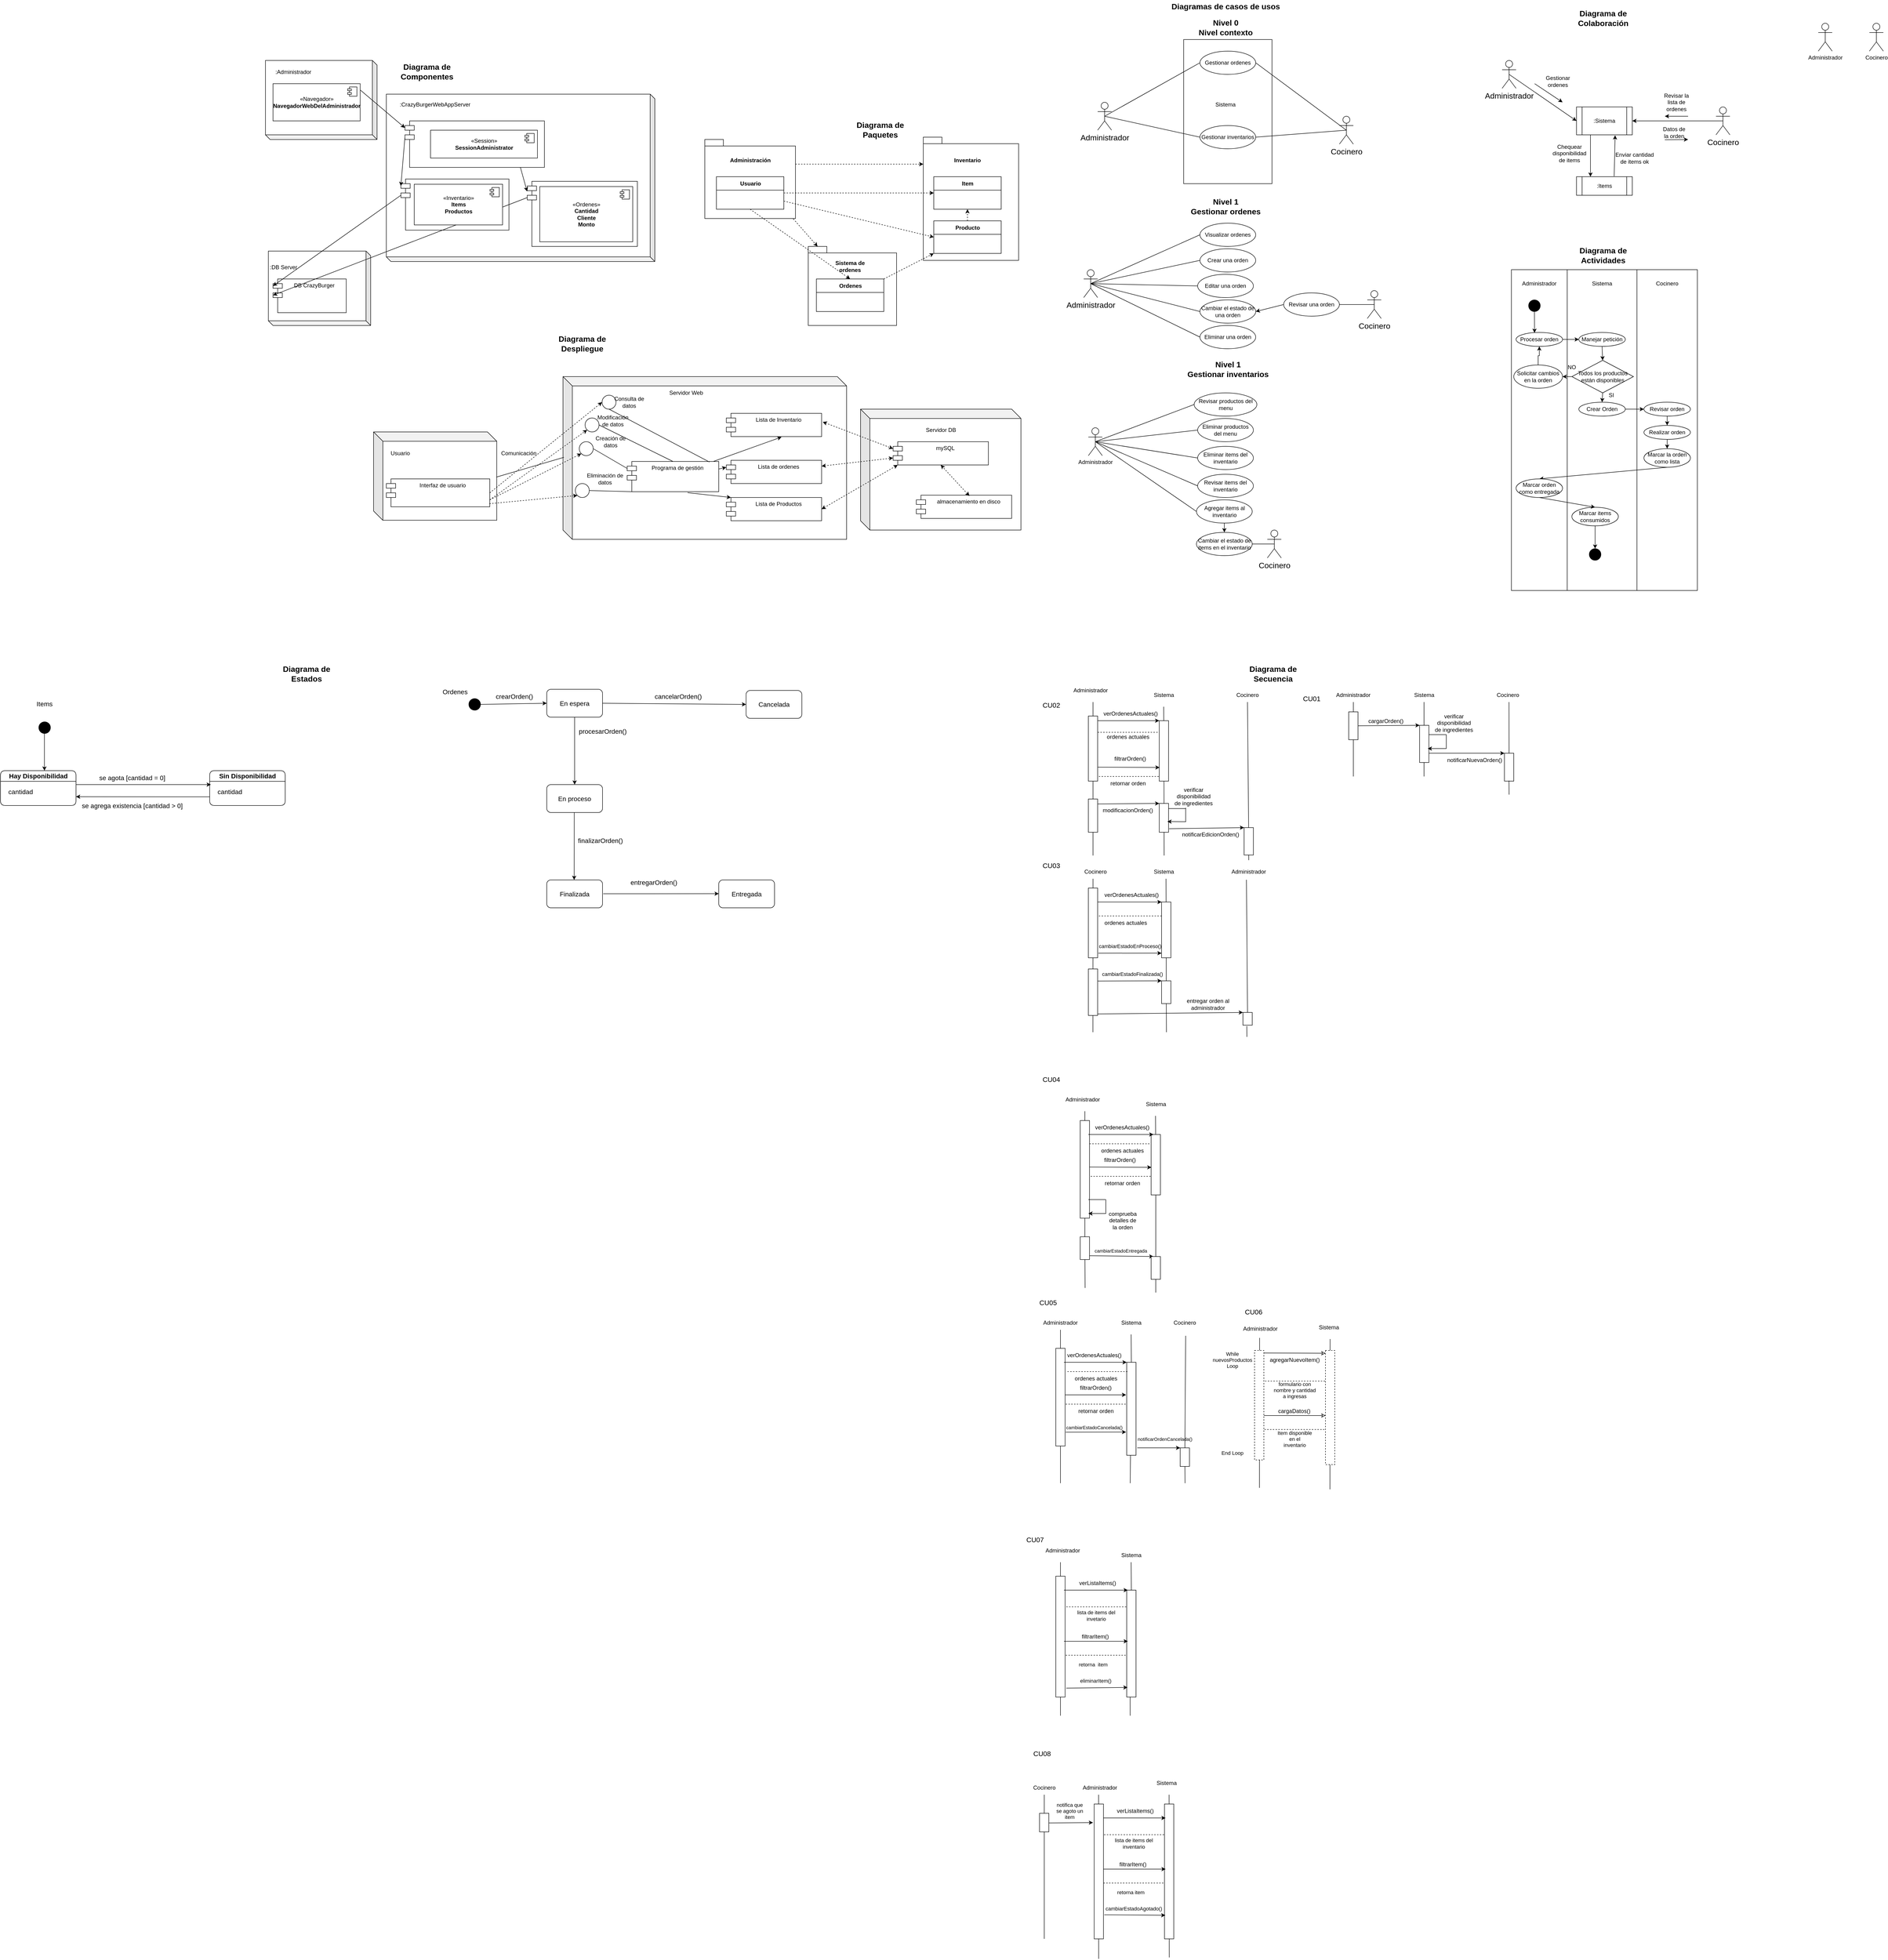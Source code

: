 <mxfile version="20.6.0" type="github">
  <diagram id="Mvv-CkHV8eBTjIygVmUQ" name="Página-1">
    <mxGraphModel dx="4683" dy="786" grid="1" gridSize="10" guides="1" tooltips="1" connect="1" arrows="1" fold="1" page="1" pageScale="1" pageWidth="1654" pageHeight="1169" math="0" shadow="0">
      <root>
        <mxCell id="0" />
        <mxCell id="1" parent="0" />
        <mxCell id="UpwqC_UzqwxkbMX54tGP-35" value="" style="shape=cube;whiteSpace=wrap;html=1;boundedLbl=1;backgroundOutline=1;darkOpacity=0.05;darkOpacity2=0.1;size=10;rotation=-180;" parent="1" vertex="1">
          <mxGeometry x="-1613.75" y="590" width="220" height="160" as="geometry" />
        </mxCell>
        <mxCell id="UpwqC_UzqwxkbMX54tGP-25" value="&lt;p style=&quot;line-height: 120%;&quot;&gt;&lt;br&gt;&lt;/p&gt;" style="shape=folder;fontStyle=1;spacingTop=10;tabWidth=40;tabHeight=14;tabPosition=left;html=1;align=center;" parent="1" vertex="1">
          <mxGeometry x="-452.5" y="580" width="190" height="170" as="geometry" />
        </mxCell>
        <mxCell id="_zywTkkiE6WR-aAjTpFu-1" value="" style="rounded=0;whiteSpace=wrap;html=1;" parent="1" vertex="1">
          <mxGeometry x="355" y="135" width="190" height="310" as="geometry" />
        </mxCell>
        <mxCell id="_zywTkkiE6WR-aAjTpFu-2" value="Gestionar ordenes" style="ellipse;whiteSpace=wrap;html=1;" parent="1" vertex="1">
          <mxGeometry x="390" y="160" width="120" height="50" as="geometry" />
        </mxCell>
        <mxCell id="_zywTkkiE6WR-aAjTpFu-3" value="&lt;font style=&quot;font-size: 17px;&quot;&gt;Diagramas de casos de usos&lt;/font&gt;" style="text;html=1;align=center;verticalAlign=middle;resizable=0;points=[];autosize=1;strokeColor=none;fillColor=none;fontStyle=1" parent="1" vertex="1">
          <mxGeometry x="315" y="50" width="260" height="30" as="geometry" />
        </mxCell>
        <mxCell id="_zywTkkiE6WR-aAjTpFu-4" value="&lt;b&gt;Nivel 0&lt;br&gt;Nivel contexto&lt;/b&gt;" style="text;html=1;align=center;verticalAlign=middle;resizable=0;points=[];autosize=1;strokeColor=none;fillColor=none;fontSize=17;" parent="1" vertex="1">
          <mxGeometry x="375" y="85" width="140" height="50" as="geometry" />
        </mxCell>
        <mxCell id="_zywTkkiE6WR-aAjTpFu-5" value="Cocinero" style="shape=umlActor;verticalLabelPosition=bottom;verticalAlign=top;html=1;outlineConnect=0;fontSize=17;" parent="1" vertex="1">
          <mxGeometry x="690" y="300" width="30" height="60" as="geometry" />
        </mxCell>
        <mxCell id="_zywTkkiE6WR-aAjTpFu-6" value="" style="endArrow=none;html=1;rounded=0;fontSize=17;entryX=1;entryY=0.5;entryDx=0;entryDy=0;exitX=0.5;exitY=0.5;exitDx=0;exitDy=0;exitPerimeter=0;" parent="1" source="_zywTkkiE6WR-aAjTpFu-5" target="_zywTkkiE6WR-aAjTpFu-2" edge="1">
          <mxGeometry width="50" height="50" relative="1" as="geometry">
            <mxPoint x="390" y="410" as="sourcePoint" />
            <mxPoint x="505" y="245" as="targetPoint" />
          </mxGeometry>
        </mxCell>
        <mxCell id="_zywTkkiE6WR-aAjTpFu-7" value="Administrador" style="shape=umlActor;verticalLabelPosition=bottom;verticalAlign=top;html=1;outlineConnect=0;fontSize=17;" parent="1" vertex="1">
          <mxGeometry x="170" y="270" width="30" height="60" as="geometry" />
        </mxCell>
        <mxCell id="_zywTkkiE6WR-aAjTpFu-8" value="" style="endArrow=none;html=1;rounded=0;fontSize=17;entryX=0.5;entryY=0.5;entryDx=0;entryDy=0;entryPerimeter=0;exitX=0;exitY=0.5;exitDx=0;exitDy=0;" parent="1" source="_zywTkkiE6WR-aAjTpFu-2" target="_zywTkkiE6WR-aAjTpFu-7" edge="1">
          <mxGeometry width="50" height="50" relative="1" as="geometry">
            <mxPoint x="390" y="410" as="sourcePoint" />
            <mxPoint x="440" y="360" as="targetPoint" />
          </mxGeometry>
        </mxCell>
        <mxCell id="_zywTkkiE6WR-aAjTpFu-9" value="Gestionar inventarios" style="ellipse;whiteSpace=wrap;html=1;" parent="1" vertex="1">
          <mxGeometry x="390" y="320" width="120" height="50" as="geometry" />
        </mxCell>
        <mxCell id="_zywTkkiE6WR-aAjTpFu-10" value="" style="endArrow=none;html=1;rounded=0;fontSize=17;entryX=0.5;entryY=0.5;entryDx=0;entryDy=0;entryPerimeter=0;exitX=1;exitY=0.5;exitDx=0;exitDy=0;" parent="1" source="_zywTkkiE6WR-aAjTpFu-9" target="_zywTkkiE6WR-aAjTpFu-5" edge="1">
          <mxGeometry width="50" height="50" relative="1" as="geometry">
            <mxPoint x="390" y="400" as="sourcePoint" />
            <mxPoint x="440" y="350" as="targetPoint" />
          </mxGeometry>
        </mxCell>
        <mxCell id="_zywTkkiE6WR-aAjTpFu-11" value="&lt;b&gt;Nivel 1&lt;br&gt;Gestionar ordenes&lt;/b&gt;" style="text;html=1;align=center;verticalAlign=middle;resizable=0;points=[];autosize=1;strokeColor=none;fillColor=none;fontSize=17;" parent="1" vertex="1">
          <mxGeometry x="360" y="470" width="170" height="50" as="geometry" />
        </mxCell>
        <mxCell id="_zywTkkiE6WR-aAjTpFu-12" value="Crear una orden" style="ellipse;whiteSpace=wrap;html=1;" parent="1" vertex="1">
          <mxGeometry x="390" y="585" width="120" height="50" as="geometry" />
        </mxCell>
        <mxCell id="_zywTkkiE6WR-aAjTpFu-13" value="Editar una orden" style="ellipse;whiteSpace=wrap;html=1;" parent="1" vertex="1">
          <mxGeometry x="385" y="640" width="120" height="50" as="geometry" />
        </mxCell>
        <mxCell id="_zywTkkiE6WR-aAjTpFu-14" value="Cambiar el estado de una orden" style="ellipse;whiteSpace=wrap;html=1;" parent="1" vertex="1">
          <mxGeometry x="390" y="695" width="120" height="50" as="geometry" />
        </mxCell>
        <mxCell id="_zywTkkiE6WR-aAjTpFu-15" value="Eliminar una orden" style="ellipse;whiteSpace=wrap;html=1;" parent="1" vertex="1">
          <mxGeometry x="390" y="750" width="120" height="50" as="geometry" />
        </mxCell>
        <mxCell id="_zywTkkiE6WR-aAjTpFu-16" value="Administrador" style="shape=umlActor;verticalLabelPosition=bottom;verticalAlign=top;html=1;outlineConnect=0;fontSize=17;" parent="1" vertex="1">
          <mxGeometry x="140" y="630" width="30" height="60" as="geometry" />
        </mxCell>
        <mxCell id="_zywTkkiE6WR-aAjTpFu-17" value="Revisar una orden" style="ellipse;whiteSpace=wrap;html=1;" parent="1" vertex="1">
          <mxGeometry x="570" y="680" width="120" height="50" as="geometry" />
        </mxCell>
        <mxCell id="_zywTkkiE6WR-aAjTpFu-18" value="" style="endArrow=none;html=1;rounded=0;fontSize=17;entryX=0.5;entryY=0.5;entryDx=0;entryDy=0;entryPerimeter=0;exitX=0;exitY=0.5;exitDx=0;exitDy=0;" parent="1" source="_zywTkkiE6WR-aAjTpFu-13" target="_zywTkkiE6WR-aAjTpFu-16" edge="1">
          <mxGeometry width="50" height="50" relative="1" as="geometry">
            <mxPoint x="530" y="740" as="sourcePoint" />
            <mxPoint x="580" y="690" as="targetPoint" />
          </mxGeometry>
        </mxCell>
        <mxCell id="_zywTkkiE6WR-aAjTpFu-19" value="" style="endArrow=none;html=1;rounded=0;fontSize=17;entryX=0.5;entryY=0.5;entryDx=0;entryDy=0;entryPerimeter=0;exitX=0;exitY=0.5;exitDx=0;exitDy=0;" parent="1" source="_zywTkkiE6WR-aAjTpFu-12" target="_zywTkkiE6WR-aAjTpFu-16" edge="1">
          <mxGeometry width="50" height="50" relative="1" as="geometry">
            <mxPoint x="390" y="630" as="sourcePoint" />
            <mxPoint x="440" y="580" as="targetPoint" />
          </mxGeometry>
        </mxCell>
        <mxCell id="_zywTkkiE6WR-aAjTpFu-20" value="" style="endArrow=none;html=1;rounded=0;fontSize=17;exitX=0.5;exitY=0.5;exitDx=0;exitDy=0;exitPerimeter=0;entryX=0;entryY=0.5;entryDx=0;entryDy=0;" parent="1" source="_zywTkkiE6WR-aAjTpFu-16" target="_zywTkkiE6WR-aAjTpFu-14" edge="1">
          <mxGeometry width="50" height="50" relative="1" as="geometry">
            <mxPoint x="390" y="630" as="sourcePoint" />
            <mxPoint x="440" y="580" as="targetPoint" />
          </mxGeometry>
        </mxCell>
        <mxCell id="_zywTkkiE6WR-aAjTpFu-21" value="" style="endArrow=none;html=1;rounded=0;fontSize=17;exitX=0;exitY=0.5;exitDx=0;exitDy=0;entryX=0.5;entryY=0.5;entryDx=0;entryDy=0;entryPerimeter=0;" parent="1" source="_zywTkkiE6WR-aAjTpFu-15" target="_zywTkkiE6WR-aAjTpFu-16" edge="1">
          <mxGeometry width="50" height="50" relative="1" as="geometry">
            <mxPoint x="390" y="630" as="sourcePoint" />
            <mxPoint x="440" y="580" as="targetPoint" />
          </mxGeometry>
        </mxCell>
        <mxCell id="_zywTkkiE6WR-aAjTpFu-22" value="Cocinero" style="shape=umlActor;verticalLabelPosition=bottom;verticalAlign=top;html=1;outlineConnect=0;fontSize=17;" parent="1" vertex="1">
          <mxGeometry x="750" y="675" width="30" height="60" as="geometry" />
        </mxCell>
        <mxCell id="_zywTkkiE6WR-aAjTpFu-23" value="" style="endArrow=none;html=1;rounded=0;fontSize=17;exitX=0.5;exitY=0.5;exitDx=0;exitDy=0;exitPerimeter=0;entryX=1;entryY=0.5;entryDx=0;entryDy=0;" parent="1" source="_zywTkkiE6WR-aAjTpFu-22" target="_zywTkkiE6WR-aAjTpFu-17" edge="1">
          <mxGeometry width="50" height="50" relative="1" as="geometry">
            <mxPoint x="-190" y="830" as="sourcePoint" />
            <mxPoint x="-140" y="780" as="targetPoint" />
          </mxGeometry>
        </mxCell>
        <mxCell id="_zywTkkiE6WR-aAjTpFu-24" value="&lt;b&gt;Nivel 1&lt;br&gt;Gestionar inventarios&lt;/b&gt;" style="text;html=1;align=center;verticalAlign=middle;resizable=0;points=[];autosize=1;strokeColor=none;fillColor=none;fontSize=17;" parent="1" vertex="1">
          <mxGeometry x="350" y="820" width="200" height="50" as="geometry" />
        </mxCell>
        <mxCell id="_zywTkkiE6WR-aAjTpFu-25" style="edgeStyle=orthogonalEdgeStyle;rounded=0;orthogonalLoop=1;jettySize=auto;html=1;exitX=0.5;exitY=1;exitDx=0;exitDy=0;entryX=0.5;entryY=0;entryDx=0;entryDy=0;" parent="1" source="_zywTkkiE6WR-aAjTpFu-26" target="_zywTkkiE6WR-aAjTpFu-28" edge="1">
          <mxGeometry relative="1" as="geometry" />
        </mxCell>
        <mxCell id="_zywTkkiE6WR-aAjTpFu-26" value="Agregar items al inventario" style="ellipse;whiteSpace=wrap;html=1;" parent="1" vertex="1">
          <mxGeometry x="382.5" y="1125" width="120" height="50" as="geometry" />
        </mxCell>
        <mxCell id="_zywTkkiE6WR-aAjTpFu-27" value="Eliminar items del inventario" style="ellipse;whiteSpace=wrap;html=1;" parent="1" vertex="1">
          <mxGeometry x="385" y="1010" width="120" height="50" as="geometry" />
        </mxCell>
        <mxCell id="_zywTkkiE6WR-aAjTpFu-28" value="Cambiar el estado de items en el inventario" style="ellipse;whiteSpace=wrap;html=1;" parent="1" vertex="1">
          <mxGeometry x="382.5" y="1195" width="120" height="50" as="geometry" />
        </mxCell>
        <mxCell id="_zywTkkiE6WR-aAjTpFu-29" value="Cocinero" style="shape=umlActor;verticalLabelPosition=bottom;verticalAlign=top;html=1;outlineConnect=0;fontSize=17;" parent="1" vertex="1">
          <mxGeometry x="535" y="1190" width="30" height="60" as="geometry" />
        </mxCell>
        <mxCell id="_zywTkkiE6WR-aAjTpFu-30" value="" style="endArrow=none;html=1;rounded=0;fontSize=17;entryX=0.5;entryY=0.5;entryDx=0;entryDy=0;entryPerimeter=0;exitX=1;exitY=0.5;exitDx=0;exitDy=0;" parent="1" source="_zywTkkiE6WR-aAjTpFu-28" target="_zywTkkiE6WR-aAjTpFu-29" edge="1">
          <mxGeometry width="50" height="50" relative="1" as="geometry">
            <mxPoint x="387.5" y="1165" as="sourcePoint" />
            <mxPoint x="437.5" y="1115" as="targetPoint" />
          </mxGeometry>
        </mxCell>
        <mxCell id="_zywTkkiE6WR-aAjTpFu-31" value="Administrador" style="shape=umlActor;verticalLabelPosition=bottom;verticalAlign=top;html=1;outlineConnect=0;" parent="1" vertex="1">
          <mxGeometry x="150" y="970" width="30" height="60" as="geometry" />
        </mxCell>
        <mxCell id="_zywTkkiE6WR-aAjTpFu-32" value="" style="endArrow=none;html=1;rounded=0;fontSize=17;exitX=0.5;exitY=0.5;exitDx=0;exitDy=0;exitPerimeter=0;entryX=0;entryY=0.5;entryDx=0;entryDy=0;" parent="1" source="_zywTkkiE6WR-aAjTpFu-31" target="_zywTkkiE6WR-aAjTpFu-26" edge="1">
          <mxGeometry width="50" height="50" relative="1" as="geometry">
            <mxPoint x="390" y="990" as="sourcePoint" />
            <mxPoint x="440" y="940" as="targetPoint" />
          </mxGeometry>
        </mxCell>
        <mxCell id="_zywTkkiE6WR-aAjTpFu-33" value="" style="endArrow=none;html=1;rounded=0;fontSize=17;exitX=0.5;exitY=0.5;exitDx=0;exitDy=0;exitPerimeter=0;entryX=0;entryY=0.5;entryDx=0;entryDy=0;" parent="1" source="_zywTkkiE6WR-aAjTpFu-31" target="_zywTkkiE6WR-aAjTpFu-27" edge="1">
          <mxGeometry width="50" height="50" relative="1" as="geometry">
            <mxPoint x="390" y="990" as="sourcePoint" />
            <mxPoint x="440" y="940" as="targetPoint" />
          </mxGeometry>
        </mxCell>
        <mxCell id="_zywTkkiE6WR-aAjTpFu-34" value="" style="endArrow=none;html=1;rounded=0;fontSize=17;entryX=0.5;entryY=0.5;entryDx=0;entryDy=0;entryPerimeter=0;exitX=0;exitY=0.5;exitDx=0;exitDy=0;" parent="1" source="_zywTkkiE6WR-aAjTpFu-9" target="_zywTkkiE6WR-aAjTpFu-7" edge="1">
          <mxGeometry width="50" height="50" relative="1" as="geometry">
            <mxPoint x="710" y="380" as="sourcePoint" />
            <mxPoint x="760" y="330" as="targetPoint" />
          </mxGeometry>
        </mxCell>
        <mxCell id="_zywTkkiE6WR-aAjTpFu-38" value="" style="endArrow=classic;html=1;rounded=0;entryX=1;entryY=0.5;entryDx=0;entryDy=0;exitX=0;exitY=0.5;exitDx=0;exitDy=0;" parent="1" source="_zywTkkiE6WR-aAjTpFu-17" target="_zywTkkiE6WR-aAjTpFu-14" edge="1">
          <mxGeometry width="50" height="50" relative="1" as="geometry">
            <mxPoint x="430" y="810" as="sourcePoint" />
            <mxPoint x="480" y="760" as="targetPoint" />
          </mxGeometry>
        </mxCell>
        <mxCell id="yURPwCpg9gICH0MFoex7-2" value="Administrador" style="shape=umlActor;verticalLabelPosition=bottom;verticalAlign=top;html=1;outlineConnect=0;fontSize=17;" parent="1" vertex="1">
          <mxGeometry x="1040" y="180" width="30" height="60" as="geometry" />
        </mxCell>
        <mxCell id="yURPwCpg9gICH0MFoex7-10" value=":Sistema" style="shape=process;whiteSpace=wrap;html=1;backgroundOutline=1;" parent="1" vertex="1">
          <mxGeometry x="1200" y="280" width="120" height="60" as="geometry" />
        </mxCell>
        <mxCell id="yURPwCpg9gICH0MFoex7-11" value="" style="endArrow=classic;html=1;rounded=0;exitX=0.5;exitY=0.5;exitDx=0;exitDy=0;exitPerimeter=0;entryX=0;entryY=0.5;entryDx=0;entryDy=0;" parent="1" source="yURPwCpg9gICH0MFoex7-2" target="yURPwCpg9gICH0MFoex7-10" edge="1">
          <mxGeometry width="50" height="50" relative="1" as="geometry">
            <mxPoint x="1130" y="255" as="sourcePoint" />
            <mxPoint x="1180" y="205" as="targetPoint" />
          </mxGeometry>
        </mxCell>
        <mxCell id="yURPwCpg9gICH0MFoex7-12" value="Gestionar ordenes" style="text;html=1;strokeColor=none;fillColor=none;align=center;verticalAlign=middle;whiteSpace=wrap;rounded=0;rotation=0;" parent="1" vertex="1">
          <mxGeometry x="1130" y="210" width="60" height="30" as="geometry" />
        </mxCell>
        <mxCell id="yURPwCpg9gICH0MFoex7-13" value="" style="endArrow=classic;html=1;rounded=0;" parent="1" edge="1">
          <mxGeometry width="50" height="50" relative="1" as="geometry">
            <mxPoint x="1110" y="230" as="sourcePoint" />
            <mxPoint x="1170" y="270" as="targetPoint" />
          </mxGeometry>
        </mxCell>
        <mxCell id="yURPwCpg9gICH0MFoex7-16" value="Cocinero" style="shape=umlActor;verticalLabelPosition=bottom;verticalAlign=top;html=1;outlineConnect=0;fontSize=17;" parent="1" vertex="1">
          <mxGeometry x="1500" y="280" width="30" height="60" as="geometry" />
        </mxCell>
        <mxCell id="yURPwCpg9gICH0MFoex7-17" value="Sistema" style="text;html=1;strokeColor=none;fillColor=none;align=center;verticalAlign=middle;whiteSpace=wrap;rounded=0;" parent="1" vertex="1">
          <mxGeometry x="415" y="260" width="60" height="30" as="geometry" />
        </mxCell>
        <mxCell id="yURPwCpg9gICH0MFoex7-18" value="" style="endArrow=classic;html=1;rounded=0;entryX=1;entryY=0.5;entryDx=0;entryDy=0;exitX=0.5;exitY=0.5;exitDx=0;exitDy=0;exitPerimeter=0;" parent="1" source="yURPwCpg9gICH0MFoex7-16" target="yURPwCpg9gICH0MFoex7-10" edge="1">
          <mxGeometry width="50" height="50" relative="1" as="geometry">
            <mxPoint x="1450" y="330" as="sourcePoint" />
            <mxPoint x="1500" y="280" as="targetPoint" />
          </mxGeometry>
        </mxCell>
        <mxCell id="yURPwCpg9gICH0MFoex7-19" value="Revisar la lista de ordenes" style="text;html=1;strokeColor=none;fillColor=none;align=center;verticalAlign=middle;whiteSpace=wrap;rounded=0;" parent="1" vertex="1">
          <mxGeometry x="1380" y="250" width="70" height="40" as="geometry" />
        </mxCell>
        <mxCell id="yURPwCpg9gICH0MFoex7-20" value="" style="endArrow=classic;html=1;rounded=0;" parent="1" edge="1">
          <mxGeometry width="50" height="50" relative="1" as="geometry">
            <mxPoint x="1440" y="300" as="sourcePoint" />
            <mxPoint x="1390" y="300" as="targetPoint" />
          </mxGeometry>
        </mxCell>
        <mxCell id="yURPwCpg9gICH0MFoex7-22" value="" style="endArrow=classic;html=1;rounded=0;startArrow=none;" parent="1" edge="1">
          <mxGeometry width="50" height="50" relative="1" as="geometry">
            <mxPoint x="1390" y="350.5" as="sourcePoint" />
            <mxPoint x="1440" y="350" as="targetPoint" />
          </mxGeometry>
        </mxCell>
        <mxCell id="yURPwCpg9gICH0MFoex7-23" value="Datos de la orden" style="text;html=1;strokeColor=none;fillColor=none;align=center;verticalAlign=middle;whiteSpace=wrap;rounded=0;" parent="1" vertex="1">
          <mxGeometry x="1380" y="320" width="60" height="30" as="geometry" />
        </mxCell>
        <mxCell id="yURPwCpg9gICH0MFoex7-25" value="Eliminar productos del menu" style="ellipse;whiteSpace=wrap;html=1;" parent="1" vertex="1">
          <mxGeometry x="385" y="950" width="120" height="50" as="geometry" />
        </mxCell>
        <mxCell id="yURPwCpg9gICH0MFoex7-26" value="" style="endArrow=none;html=1;rounded=0;fontSize=17;exitX=0.5;exitY=0.5;exitDx=0;exitDy=0;exitPerimeter=0;entryX=0;entryY=0.5;entryDx=0;entryDy=0;" parent="1" source="_zywTkkiE6WR-aAjTpFu-31" target="yURPwCpg9gICH0MFoex7-25" edge="1">
          <mxGeometry width="50" height="50" relative="1" as="geometry">
            <mxPoint x="180" y="965" as="sourcePoint" />
            <mxPoint x="405" y="940" as="targetPoint" />
          </mxGeometry>
        </mxCell>
        <mxCell id="yURPwCpg9gICH0MFoex7-27" value=":Items" style="shape=process;whiteSpace=wrap;html=1;backgroundOutline=1;" parent="1" vertex="1">
          <mxGeometry x="1200" y="430" width="120" height="40" as="geometry" />
        </mxCell>
        <mxCell id="yURPwCpg9gICH0MFoex7-28" value="" style="endArrow=classic;html=1;rounded=0;entryX=0.25;entryY=0;entryDx=0;entryDy=0;exitX=0.25;exitY=1;exitDx=0;exitDy=0;" parent="1" source="yURPwCpg9gICH0MFoex7-10" target="yURPwCpg9gICH0MFoex7-27" edge="1">
          <mxGeometry width="50" height="50" relative="1" as="geometry">
            <mxPoint x="1230" y="350" as="sourcePoint" />
            <mxPoint x="1170" y="360" as="targetPoint" />
          </mxGeometry>
        </mxCell>
        <mxCell id="yURPwCpg9gICH0MFoex7-29" value="" style="endArrow=classic;html=1;rounded=0;exitX=0.675;exitY=-0.025;exitDx=0;exitDy=0;exitPerimeter=0;entryX=0.692;entryY=1.017;entryDx=0;entryDy=0;entryPerimeter=0;" parent="1" source="yURPwCpg9gICH0MFoex7-27" target="yURPwCpg9gICH0MFoex7-10" edge="1">
          <mxGeometry width="50" height="50" relative="1" as="geometry">
            <mxPoint x="1290" y="410" as="sourcePoint" />
            <mxPoint x="1290" y="350" as="targetPoint" />
          </mxGeometry>
        </mxCell>
        <mxCell id="yURPwCpg9gICH0MFoex7-30" value="Chequear disponibilidad de items" style="text;html=1;strokeColor=none;fillColor=none;align=center;verticalAlign=middle;whiteSpace=wrap;rounded=0;rotation=0;" parent="1" vertex="1">
          <mxGeometry x="1140" y="360" width="90" height="40" as="geometry" />
        </mxCell>
        <mxCell id="yURPwCpg9gICH0MFoex7-31" value="Enviar cantidad de items ok" style="text;html=1;strokeColor=none;fillColor=none;align=center;verticalAlign=middle;whiteSpace=wrap;rounded=0;rotation=0;" parent="1" vertex="1">
          <mxGeometry x="1280" y="370" width="90" height="40" as="geometry" />
        </mxCell>
        <mxCell id="yURPwCpg9gICH0MFoex7-50" value="Diagrama de Colaboración" style="text;html=1;strokeColor=none;fillColor=none;align=center;verticalAlign=middle;whiteSpace=wrap;rounded=0;fontSize=17;fontStyle=1" parent="1" vertex="1">
          <mxGeometry x="1185" y="70" width="145" height="40" as="geometry" />
        </mxCell>
        <mxCell id="yPejEaLQowCEv5QE1uj0-1" value="" style="endArrow=none;html=1;rounded=0;startArrow=none;" parent="1" source="yPejEaLQowCEv5QE1uj0-10" edge="1">
          <mxGeometry width="50" height="50" relative="1" as="geometry">
            <mxPoint x="720" y="1720" as="sourcePoint" />
            <mxPoint x="720" y="1560" as="targetPoint" />
          </mxGeometry>
        </mxCell>
        <mxCell id="yPejEaLQowCEv5QE1uj0-2" value="" style="endArrow=none;html=1;rounded=0;" parent="1" edge="1">
          <mxGeometry width="50" height="50" relative="1" as="geometry">
            <mxPoint x="872" y="1720" as="sourcePoint" />
            <mxPoint x="872" y="1560" as="targetPoint" />
          </mxGeometry>
        </mxCell>
        <mxCell id="yPejEaLQowCEv5QE1uj0-3" value="" style="endArrow=none;html=1;rounded=0;startArrow=none;" parent="1" source="yPejEaLQowCEv5QE1uj0-77" edge="1">
          <mxGeometry width="50" height="50" relative="1" as="geometry">
            <mxPoint x="1054.76" y="1720" as="sourcePoint" />
            <mxPoint x="1054.76" y="1560" as="targetPoint" />
          </mxGeometry>
        </mxCell>
        <mxCell id="yPejEaLQowCEv5QE1uj0-4" value="Administrador" style="text;html=1;strokeColor=none;fillColor=none;align=center;verticalAlign=middle;whiteSpace=wrap;rounded=0;" parent="1" vertex="1">
          <mxGeometry x="690" y="1530" width="60" height="30" as="geometry" />
        </mxCell>
        <mxCell id="yPejEaLQowCEv5QE1uj0-5" value="" style="endArrow=classic;html=1;rounded=0;startArrow=none;exitX=1;exitY=0.5;exitDx=0;exitDy=0;entryX=0;entryY=0;entryDx=0;entryDy=0;" parent="1" source="yPejEaLQowCEv5QE1uj0-10" target="yPejEaLQowCEv5QE1uj0-17" edge="1">
          <mxGeometry width="50" height="50" relative="1" as="geometry">
            <mxPoint x="740" y="1640" as="sourcePoint" />
            <mxPoint x="860" y="1640" as="targetPoint" />
          </mxGeometry>
        </mxCell>
        <mxCell id="yPejEaLQowCEv5QE1uj0-6" value="cargarOrden()" style="text;html=1;strokeColor=none;fillColor=none;align=center;verticalAlign=middle;whiteSpace=wrap;rounded=0;" parent="1" vertex="1">
          <mxGeometry x="760" y="1586" width="60" height="30" as="geometry" />
        </mxCell>
        <mxCell id="yPejEaLQowCEv5QE1uj0-7" value="Sistema" style="text;html=1;strokeColor=none;fillColor=none;align=center;verticalAlign=middle;whiteSpace=wrap;rounded=0;" parent="1" vertex="1">
          <mxGeometry x="740" y="1530" width="265" height="30" as="geometry" />
        </mxCell>
        <mxCell id="yPejEaLQowCEv5QE1uj0-8" value="" style="endArrow=classic;html=1;rounded=0;entryX=0;entryY=0;entryDx=0;entryDy=0;exitX=1;exitY=0.75;exitDx=0;exitDy=0;" parent="1" source="yPejEaLQowCEv5QE1uj0-17" target="yPejEaLQowCEv5QE1uj0-77" edge="1">
          <mxGeometry width="50" height="50" relative="1" as="geometry">
            <mxPoint x="920" y="1640" as="sourcePoint" />
            <mxPoint x="1040" y="1640" as="targetPoint" />
          </mxGeometry>
        </mxCell>
        <mxCell id="yPejEaLQowCEv5QE1uj0-9" value="Cocinero" style="text;html=1;strokeColor=none;fillColor=none;align=center;verticalAlign=middle;whiteSpace=wrap;rounded=0;" parent="1" vertex="1">
          <mxGeometry x="920" y="1530" width="265" height="30" as="geometry" />
        </mxCell>
        <mxCell id="yPejEaLQowCEv5QE1uj0-11" value="" style="endArrow=none;html=1;rounded=0;" parent="1" target="yPejEaLQowCEv5QE1uj0-10" edge="1">
          <mxGeometry width="50" height="50" relative="1" as="geometry">
            <mxPoint x="720" y="1720" as="sourcePoint" />
            <mxPoint x="720" y="1560" as="targetPoint" />
          </mxGeometry>
        </mxCell>
        <mxCell id="yPejEaLQowCEv5QE1uj0-10" value="" style="rounded=0;whiteSpace=wrap;html=1;" parent="1" vertex="1">
          <mxGeometry x="710" y="1581" width="20" height="60" as="geometry" />
        </mxCell>
        <mxCell id="yPejEaLQowCEv5QE1uj0-17" value="" style="rounded=0;whiteSpace=wrap;html=1;" parent="1" vertex="1">
          <mxGeometry x="862.5" y="1610" width="20" height="80" as="geometry" />
        </mxCell>
        <mxCell id="yPejEaLQowCEv5QE1uj0-20" value="" style="endArrow=none;html=1;rounded=0;" parent="1" edge="1">
          <mxGeometry width="50" height="50" relative="1" as="geometry">
            <mxPoint x="882.5" y="1630" as="sourcePoint" />
            <mxPoint x="920" y="1630" as="targetPoint" />
          </mxGeometry>
        </mxCell>
        <mxCell id="yPejEaLQowCEv5QE1uj0-21" value="" style="endArrow=none;html=1;rounded=0;" parent="1" edge="1">
          <mxGeometry width="50" height="50" relative="1" as="geometry">
            <mxPoint x="920" y="1630" as="sourcePoint" />
            <mxPoint x="920" y="1660" as="targetPoint" />
          </mxGeometry>
        </mxCell>
        <mxCell id="yPejEaLQowCEv5QE1uj0-22" value="" style="endArrow=classic;html=1;rounded=0;" parent="1" edge="1">
          <mxGeometry width="50" height="50" relative="1" as="geometry">
            <mxPoint x="920" y="1660" as="sourcePoint" />
            <mxPoint x="880" y="1660" as="targetPoint" />
          </mxGeometry>
        </mxCell>
        <mxCell id="yPejEaLQowCEv5QE1uj0-23" value="verificar disponibilidad de ingredientes" style="text;html=1;strokeColor=none;fillColor=none;align=center;verticalAlign=middle;whiteSpace=wrap;rounded=0;" parent="1" vertex="1">
          <mxGeometry x="893.75" y="1590" width="85" height="30" as="geometry" />
        </mxCell>
        <mxCell id="yPejEaLQowCEv5QE1uj0-24" value="notificarNuevaOrden()" style="text;html=1;strokeColor=none;fillColor=none;align=center;verticalAlign=middle;whiteSpace=wrap;rounded=0;" parent="1" vertex="1">
          <mxGeometry x="951.25" y="1670" width="60" height="30" as="geometry" />
        </mxCell>
        <mxCell id="yPejEaLQowCEv5QE1uj0-42" value="&#xa;&lt;b id=&quot;docs-internal-guid-32b7d7b6-7fff-b71a-86bd-061935bc4d04&quot; style=&quot;font-weight:normal;&quot;&gt;&lt;span style=&quot;font-size: 11pt; font-family: Arial; color: rgb(0, 0, 0); background-color: transparent; font-weight: 400; font-style: normal; font-variant: normal; text-decoration: none; vertical-align: baseline;&quot;&gt;CU01&lt;/span&gt;&lt;/b&gt;&#xa;&#xa;" style="text;html=1;align=center;verticalAlign=middle;resizable=0;points=[];autosize=1;strokeColor=none;fillColor=none;" parent="1" vertex="1">
          <mxGeometry x="600" y="1530" width="60" height="60" as="geometry" />
        </mxCell>
        <mxCell id="yPejEaLQowCEv5QE1uj0-43" value="" style="endArrow=none;html=1;rounded=0;startArrow=none;" parent="1" source="yPejEaLQowCEv5QE1uj0-52" edge="1">
          <mxGeometry width="50" height="50" relative="1" as="geometry">
            <mxPoint x="160" y="1720" as="sourcePoint" />
            <mxPoint x="160" y="1560" as="targetPoint" />
          </mxGeometry>
        </mxCell>
        <mxCell id="yPejEaLQowCEv5QE1uj0-44" value="" style="endArrow=none;html=1;rounded=0;startArrow=none;" parent="1" source="yPejEaLQowCEv5QE1uj0-53" edge="1">
          <mxGeometry width="50" height="50" relative="1" as="geometry">
            <mxPoint x="312" y="1800" as="sourcePoint" />
            <mxPoint x="312" y="1570" as="targetPoint" />
          </mxGeometry>
        </mxCell>
        <mxCell id="yPejEaLQowCEv5QE1uj0-45" value="" style="endArrow=none;html=1;rounded=0;startArrow=none;" parent="1" source="yPejEaLQowCEv5QE1uj0-78" edge="1">
          <mxGeometry width="50" height="50" relative="1" as="geometry">
            <mxPoint x="492" y="1900" as="sourcePoint" />
            <mxPoint x="492.26" y="1560" as="targetPoint" />
          </mxGeometry>
        </mxCell>
        <mxCell id="yPejEaLQowCEv5QE1uj0-46" value="Administrador" style="text;html=1;strokeColor=none;fillColor=none;align=center;verticalAlign=middle;whiteSpace=wrap;rounded=0;" parent="1" vertex="1">
          <mxGeometry x="125" y="1520" width="60" height="30" as="geometry" />
        </mxCell>
        <mxCell id="yPejEaLQowCEv5QE1uj0-47" value="" style="endArrow=classic;html=1;rounded=0;startArrow=none;entryX=0;entryY=0;entryDx=0;entryDy=0;" parent="1" target="yPejEaLQowCEv5QE1uj0-53" edge="1">
          <mxGeometry width="50" height="50" relative="1" as="geometry">
            <mxPoint x="170" y="1600" as="sourcePoint" />
            <mxPoint x="300" y="1640" as="targetPoint" />
            <Array as="points" />
          </mxGeometry>
        </mxCell>
        <mxCell id="yPejEaLQowCEv5QE1uj0-48" value="verOrdenesActuales()" style="text;html=1;strokeColor=none;fillColor=none;align=center;verticalAlign=middle;whiteSpace=wrap;rounded=0;" parent="1" vertex="1">
          <mxGeometry x="211.25" y="1570" width="60" height="30" as="geometry" />
        </mxCell>
        <mxCell id="yPejEaLQowCEv5QE1uj0-49" value="Sistema" style="text;html=1;strokeColor=none;fillColor=none;align=center;verticalAlign=middle;whiteSpace=wrap;rounded=0;" parent="1" vertex="1">
          <mxGeometry x="180" y="1530" width="265" height="30" as="geometry" />
        </mxCell>
        <mxCell id="yPejEaLQowCEv5QE1uj0-51" value="" style="endArrow=none;html=1;rounded=0;startArrow=none;" parent="1" source="yPejEaLQowCEv5QE1uj0-65" target="yPejEaLQowCEv5QE1uj0-52" edge="1">
          <mxGeometry width="50" height="50" relative="1" as="geometry">
            <mxPoint x="160" y="1830" as="sourcePoint" />
            <mxPoint x="160" y="1560" as="targetPoint" />
          </mxGeometry>
        </mxCell>
        <mxCell id="yPejEaLQowCEv5QE1uj0-52" value="" style="rounded=0;whiteSpace=wrap;html=1;" parent="1" vertex="1">
          <mxGeometry x="150" y="1590" width="20" height="140" as="geometry" />
        </mxCell>
        <mxCell id="yPejEaLQowCEv5QE1uj0-59" value="&lt;br&gt;&lt;b id=&quot;docs-internal-guid-32b7d7b6-7fff-b71a-86bd-061935bc4d04&quot; style=&quot;font-weight:normal;&quot;&gt;&lt;span style=&quot;font-size: 11pt; font-family: Arial; color: rgb(0, 0, 0); background-color: transparent; font-weight: 400; font-style: normal; font-variant: normal; text-decoration: none; vertical-align: baseline;&quot;&gt;CU02&lt;/span&gt;&lt;/b&gt;&lt;br&gt;" style="text;html=1;align=center;verticalAlign=middle;resizable=0;points=[];autosize=1;strokeColor=none;fillColor=none;" parent="1" vertex="1">
          <mxGeometry x="40" y="1535" width="60" height="50" as="geometry" />
        </mxCell>
        <mxCell id="yPejEaLQowCEv5QE1uj0-60" value="Cocinero" style="text;html=1;strokeColor=none;fillColor=none;align=center;verticalAlign=middle;whiteSpace=wrap;rounded=0;" parent="1" vertex="1">
          <mxGeometry x="360" y="1530" width="265" height="30" as="geometry" />
        </mxCell>
        <mxCell id="yPejEaLQowCEv5QE1uj0-53" value="" style="rounded=0;whiteSpace=wrap;html=1;" parent="1" vertex="1">
          <mxGeometry x="302.5" y="1600" width="20" height="130" as="geometry" />
        </mxCell>
        <mxCell id="yPejEaLQowCEv5QE1uj0-61" value="" style="endArrow=none;html=1;rounded=0;" parent="1" target="yPejEaLQowCEv5QE1uj0-53" edge="1">
          <mxGeometry width="50" height="50" relative="1" as="geometry">
            <mxPoint x="313" y="1890" as="sourcePoint" />
            <mxPoint x="312" y="1570" as="targetPoint" />
          </mxGeometry>
        </mxCell>
        <mxCell id="yPejEaLQowCEv5QE1uj0-63" value="" style="endArrow=none;dashed=1;html=1;rounded=0;exitX=1;exitY=0.25;exitDx=0;exitDy=0;" parent="1" source="yPejEaLQowCEv5QE1uj0-52" edge="1">
          <mxGeometry width="50" height="50" relative="1" as="geometry">
            <mxPoint x="172.5" y="1650" as="sourcePoint" />
            <mxPoint x="300" y="1625" as="targetPoint" />
            <Array as="points" />
          </mxGeometry>
        </mxCell>
        <mxCell id="yPejEaLQowCEv5QE1uj0-64" value="ordenes actuales" style="text;html=1;align=center;verticalAlign=middle;resizable=0;points=[];autosize=1;strokeColor=none;fillColor=none;" parent="1" vertex="1">
          <mxGeometry x="180" y="1620" width="110" height="30" as="geometry" />
        </mxCell>
        <mxCell id="yPejEaLQowCEv5QE1uj0-65" value="" style="rounded=0;whiteSpace=wrap;html=1;" parent="1" vertex="1">
          <mxGeometry x="150" y="1768.5" width="20" height="71.5" as="geometry" />
        </mxCell>
        <mxCell id="yPejEaLQowCEv5QE1uj0-66" value="" style="endArrow=none;html=1;rounded=0;" parent="1" target="yPejEaLQowCEv5QE1uj0-65" edge="1">
          <mxGeometry width="50" height="50" relative="1" as="geometry">
            <mxPoint x="160" y="1890" as="sourcePoint" />
            <mxPoint x="160" y="1700" as="targetPoint" />
          </mxGeometry>
        </mxCell>
        <mxCell id="yPejEaLQowCEv5QE1uj0-67" value="" style="rounded=0;whiteSpace=wrap;html=1;" parent="1" vertex="1">
          <mxGeometry x="302.5" y="1778" width="20" height="62" as="geometry" />
        </mxCell>
        <mxCell id="yPejEaLQowCEv5QE1uj0-68" value="" style="endArrow=classic;html=1;rounded=0;startArrow=none;exitX=1.032;exitY=0.148;exitDx=0;exitDy=0;entryX=0;entryY=0;entryDx=0;entryDy=0;exitPerimeter=0;" parent="1" source="yPejEaLQowCEv5QE1uj0-65" target="yPejEaLQowCEv5QE1uj0-67" edge="1">
          <mxGeometry width="50" height="50" relative="1" as="geometry">
            <mxPoint x="170" y="1820" as="sourcePoint" />
            <mxPoint x="302.5" y="1820" as="targetPoint" />
          </mxGeometry>
        </mxCell>
        <mxCell id="yPejEaLQowCEv5QE1uj0-69" value="modificacionOrden()" style="text;html=1;strokeColor=none;fillColor=none;align=center;verticalAlign=middle;whiteSpace=wrap;rounded=0;" parent="1" vertex="1">
          <mxGeometry x="205" y="1778" width="60" height="30" as="geometry" />
        </mxCell>
        <mxCell id="yPejEaLQowCEv5QE1uj0-71" value="" style="endArrow=none;html=1;rounded=0;" parent="1" edge="1">
          <mxGeometry width="50" height="50" relative="1" as="geometry">
            <mxPoint x="359.31" y="1787.5" as="sourcePoint" />
            <mxPoint x="359.31" y="1817.5" as="targetPoint" />
          </mxGeometry>
        </mxCell>
        <mxCell id="yPejEaLQowCEv5QE1uj0-72" value="notificarEdicionOrden()" style="text;html=1;strokeColor=none;fillColor=none;align=center;verticalAlign=middle;whiteSpace=wrap;rounded=0;" parent="1" vertex="1">
          <mxGeometry x="383" y="1830" width="60" height="30" as="geometry" />
        </mxCell>
        <mxCell id="yPejEaLQowCEv5QE1uj0-73" value="" style="endArrow=none;html=1;rounded=0;" parent="1" edge="1">
          <mxGeometry width="50" height="50" relative="1" as="geometry">
            <mxPoint x="322.5" y="1789" as="sourcePoint" />
            <mxPoint x="360" y="1789" as="targetPoint" />
          </mxGeometry>
        </mxCell>
        <mxCell id="yPejEaLQowCEv5QE1uj0-74" value="" style="endArrow=classic;html=1;rounded=0;" parent="1" edge="1">
          <mxGeometry width="50" height="50" relative="1" as="geometry">
            <mxPoint x="360" y="1817.31" as="sourcePoint" />
            <mxPoint x="320" y="1817" as="targetPoint" />
          </mxGeometry>
        </mxCell>
        <mxCell id="yPejEaLQowCEv5QE1uj0-75" value="verificar disponibilidad de ingredientes" style="text;html=1;strokeColor=none;fillColor=none;align=center;verticalAlign=middle;whiteSpace=wrap;rounded=0;" parent="1" vertex="1">
          <mxGeometry x="333.75" y="1748" width="85" height="30" as="geometry" />
        </mxCell>
        <mxCell id="yPejEaLQowCEv5QE1uj0-76" value="" style="endArrow=classic;html=1;rounded=0;entryX=0;entryY=0;entryDx=0;entryDy=0;exitX=1.058;exitY=0.878;exitDx=0;exitDy=0;exitPerimeter=0;" parent="1" source="yPejEaLQowCEv5QE1uj0-67" target="yPejEaLQowCEv5QE1uj0-78" edge="1">
          <mxGeometry width="50" height="50" relative="1" as="geometry">
            <mxPoint x="325" y="1829.41" as="sourcePoint" />
            <mxPoint x="470" y="1829" as="targetPoint" />
          </mxGeometry>
        </mxCell>
        <mxCell id="yPejEaLQowCEv5QE1uj0-79" value="&lt;br&gt;&lt;b id=&quot;docs-internal-guid-32b7d7b6-7fff-b71a-86bd-061935bc4d04&quot; style=&quot;font-weight:normal;&quot;&gt;&lt;span style=&quot;font-size: 11pt; font-family: Arial; color: rgb(0, 0, 0); background-color: transparent; font-weight: 400; font-style: normal; font-variant: normal; text-decoration: none; vertical-align: baseline;&quot;&gt;CU03&lt;/span&gt;&lt;/b&gt;" style="text;html=1;align=center;verticalAlign=middle;resizable=0;points=[];autosize=1;strokeColor=none;fillColor=none;" parent="1" vertex="1">
          <mxGeometry x="40" y="1880" width="60" height="50" as="geometry" />
        </mxCell>
        <mxCell id="yPejEaLQowCEv5QE1uj0-80" value="" style="endArrow=none;html=1;rounded=0;" parent="1" edge="1">
          <mxGeometry width="50" height="50" relative="1" as="geometry">
            <mxPoint x="159.8" y="2270" as="sourcePoint" />
            <mxPoint x="160" y="1940" as="targetPoint" />
          </mxGeometry>
        </mxCell>
        <mxCell id="yPejEaLQowCEv5QE1uj0-81" value="Cocinero" style="text;html=1;strokeColor=none;fillColor=none;align=center;verticalAlign=middle;whiteSpace=wrap;rounded=0;" parent="1" vertex="1">
          <mxGeometry x="32.5" y="1910" width="265" height="30" as="geometry" />
        </mxCell>
        <mxCell id="yPejEaLQowCEv5QE1uj0-83" value="" style="endArrow=none;html=1;rounded=0;startArrow=none;" parent="1" source="yPejEaLQowCEv5QE1uj0-88" edge="1">
          <mxGeometry width="50" height="50" relative="1" as="geometry">
            <mxPoint x="317.08" y="2200" as="sourcePoint" />
            <mxPoint x="317" y="1940" as="targetPoint" />
          </mxGeometry>
        </mxCell>
        <mxCell id="yPejEaLQowCEv5QE1uj0-84" value="" style="endArrow=none;html=1;rounded=0;entryX=0.417;entryY=1.071;entryDx=0;entryDy=0;entryPerimeter=0;startArrow=none;" parent="1" source="yPejEaLQowCEv5QE1uj0-103" target="yPejEaLQowCEv5QE1uj0-86" edge="1">
          <mxGeometry width="50" height="50" relative="1" as="geometry">
            <mxPoint x="492.3" y="2260" as="sourcePoint" />
            <mxPoint x="492.3" y="1980" as="targetPoint" />
          </mxGeometry>
        </mxCell>
        <mxCell id="yPejEaLQowCEv5QE1uj0-85" value="Sistema" style="text;html=1;strokeColor=none;fillColor=none;align=center;verticalAlign=middle;whiteSpace=wrap;rounded=0;" parent="1" vertex="1">
          <mxGeometry x="180" y="1910" width="265" height="30" as="geometry" />
        </mxCell>
        <mxCell id="yPejEaLQowCEv5QE1uj0-86" value="Administrador" style="text;html=1;strokeColor=none;fillColor=none;align=center;verticalAlign=middle;whiteSpace=wrap;rounded=0;" parent="1" vertex="1">
          <mxGeometry x="465" y="1910" width="60" height="30" as="geometry" />
        </mxCell>
        <mxCell id="yPejEaLQowCEv5QE1uj0-87" value="" style="rounded=0;whiteSpace=wrap;html=1;" parent="1" vertex="1">
          <mxGeometry x="150" y="1960" width="20" height="150" as="geometry" />
        </mxCell>
        <mxCell id="yPejEaLQowCEv5QE1uj0-88" value="" style="rounded=0;whiteSpace=wrap;html=1;" parent="1" vertex="1">
          <mxGeometry x="307.5" y="1990" width="20" height="120" as="geometry" />
        </mxCell>
        <mxCell id="yPejEaLQowCEv5QE1uj0-90" value="" style="endArrow=none;html=1;rounded=0;startArrow=none;" parent="1" source="yPejEaLQowCEv5QE1uj0-102" target="yPejEaLQowCEv5QE1uj0-88" edge="1">
          <mxGeometry width="50" height="50" relative="1" as="geometry">
            <mxPoint x="320" y="2270" as="sourcePoint" />
            <mxPoint x="317.08" y="1920" as="targetPoint" />
          </mxGeometry>
        </mxCell>
        <mxCell id="yPejEaLQowCEv5QE1uj0-92" value="" style="endArrow=classic;html=1;rounded=0;startArrow=none;exitX=1;exitY=0.5;exitDx=0;exitDy=0;entryX=0;entryY=0;entryDx=0;entryDy=0;" parent="1" target="yPejEaLQowCEv5QE1uj0-88" edge="1">
          <mxGeometry width="50" height="50" relative="1" as="geometry">
            <mxPoint x="170" y="1990" as="sourcePoint" />
            <mxPoint x="302.5" y="1990" as="targetPoint" />
          </mxGeometry>
        </mxCell>
        <mxCell id="yPejEaLQowCEv5QE1uj0-93" value="verOrdenesActuales()" style="text;html=1;strokeColor=none;fillColor=none;align=center;verticalAlign=middle;whiteSpace=wrap;rounded=0;" parent="1" vertex="1">
          <mxGeometry x="212.5" y="1960" width="60" height="30" as="geometry" />
        </mxCell>
        <mxCell id="yPejEaLQowCEv5QE1uj0-94" value="" style="endArrow=none;dashed=1;html=1;rounded=0;entryX=0;entryY=0.25;entryDx=0;entryDy=0;" parent="1" target="yPejEaLQowCEv5QE1uj0-88" edge="1">
          <mxGeometry width="50" height="50" relative="1" as="geometry">
            <mxPoint x="172.5" y="2020" as="sourcePoint" />
            <mxPoint x="302.5" y="2020" as="targetPoint" />
            <Array as="points">
              <mxPoint x="202.5" y="2020" />
            </Array>
          </mxGeometry>
        </mxCell>
        <mxCell id="yPejEaLQowCEv5QE1uj0-95" value="ordenes actuales" style="text;html=1;align=center;verticalAlign=middle;resizable=0;points=[];autosize=1;strokeColor=none;fillColor=none;" parent="1" vertex="1">
          <mxGeometry x="175" y="2020" width="110" height="30" as="geometry" />
        </mxCell>
        <mxCell id="yPejEaLQowCEv5QE1uj0-96" value="" style="endArrow=classic;html=1;rounded=0;startArrow=none;exitX=1.071;exitY=0.934;exitDx=0;exitDy=0;entryX=0;entryY=0.5;entryDx=0;entryDy=0;exitPerimeter=0;" parent="1" source="yPejEaLQowCEv5QE1uj0-87" edge="1">
          <mxGeometry width="50" height="50" relative="1" as="geometry">
            <mxPoint x="175" y="2100" as="sourcePoint" />
            <mxPoint x="307.5" y="2100" as="targetPoint" />
          </mxGeometry>
        </mxCell>
        <mxCell id="yPejEaLQowCEv5QE1uj0-101" value="" style="rounded=0;whiteSpace=wrap;html=1;" parent="1" vertex="1">
          <mxGeometry x="150" y="2134" width="20" height="100" as="geometry" />
        </mxCell>
        <mxCell id="yPejEaLQowCEv5QE1uj0-105" value="" style="endArrow=classic;html=1;rounded=0;startArrow=none;entryX=0;entryY=0;entryDx=0;entryDy=0;" parent="1" target="yPejEaLQowCEv5QE1uj0-102" edge="1">
          <mxGeometry width="50" height="50" relative="1" as="geometry">
            <mxPoint x="170" y="2160" as="sourcePoint" />
            <mxPoint x="307.5" y="2180" as="targetPoint" />
          </mxGeometry>
        </mxCell>
        <mxCell id="yPejEaLQowCEv5QE1uj0-106" value="&lt;font style=&quot;font-size: 11px;&quot;&gt;cambiarEstadoFinalizada()&lt;/font&gt;" style="text;html=1;strokeColor=none;fillColor=none;align=center;verticalAlign=middle;whiteSpace=wrap;rounded=0;" parent="1" vertex="1">
          <mxGeometry x="215" y="2129.5" width="60" height="30" as="geometry" />
        </mxCell>
        <mxCell id="yPejEaLQowCEv5QE1uj0-107" value="" style="endArrow=classic;html=1;rounded=0;startArrow=none;exitX=1.01;exitY=0.408;exitDx=0;exitDy=0;entryX=0;entryY=0;entryDx=0;entryDy=0;exitPerimeter=0;" parent="1" target="yPejEaLQowCEv5QE1uj0-103" edge="1">
          <mxGeometry width="50" height="50" relative="1" as="geometry">
            <mxPoint x="170.2" y="2230.8" as="sourcePoint" />
            <mxPoint x="307.5" y="2230" as="targetPoint" />
          </mxGeometry>
        </mxCell>
        <mxCell id="yPejEaLQowCEv5QE1uj0-108" value="entregar orden al administrador" style="text;html=1;strokeColor=none;fillColor=none;align=center;verticalAlign=middle;whiteSpace=wrap;rounded=0;" parent="1" vertex="1">
          <mxGeometry x="360" y="2195" width="95" height="30" as="geometry" />
        </mxCell>
        <mxCell id="yPejEaLQowCEv5QE1uj0-110" value="&lt;br&gt;&lt;b id=&quot;docs-internal-guid-32b7d7b6-7fff-b71a-86bd-061935bc4d04&quot; style=&quot;font-weight:normal;&quot;&gt;&lt;span style=&quot;font-size: 11pt; font-family: Arial; color: rgb(0, 0, 0); background-color: transparent; font-weight: 400; font-style: normal; font-variant: normal; text-decoration: none; vertical-align: baseline;&quot;&gt;CU04&lt;/span&gt;&lt;/b&gt;" style="text;html=1;align=center;verticalAlign=middle;resizable=0;points=[];autosize=1;strokeColor=none;fillColor=none;" parent="1" vertex="1">
          <mxGeometry x="40" y="2340" width="60" height="50" as="geometry" />
        </mxCell>
        <mxCell id="yPejEaLQowCEv5QE1uj0-111" value="" style="endArrow=none;html=1;rounded=0;startArrow=none;" parent="1" source="yPejEaLQowCEv5QE1uj0-119" edge="1">
          <mxGeometry width="50" height="50" relative="1" as="geometry">
            <mxPoint x="142.5" y="2600" as="sourcePoint" />
            <mxPoint x="142.5" y="2440" as="targetPoint" />
          </mxGeometry>
        </mxCell>
        <mxCell id="yPejEaLQowCEv5QE1uj0-112" value="" style="endArrow=none;html=1;rounded=0;startArrow=none;" parent="1" edge="1">
          <mxGeometry width="50" height="50" relative="1" as="geometry">
            <mxPoint x="294.824" y="2505" as="sourcePoint" />
            <mxPoint x="294.5" y="2450" as="targetPoint" />
          </mxGeometry>
        </mxCell>
        <mxCell id="yPejEaLQowCEv5QE1uj0-114" value="Administrador" style="text;html=1;strokeColor=none;fillColor=none;align=center;verticalAlign=middle;whiteSpace=wrap;rounded=0;" parent="1" vertex="1">
          <mxGeometry x="107.5" y="2400" width="60" height="30" as="geometry" />
        </mxCell>
        <mxCell id="yPejEaLQowCEv5QE1uj0-117" value="Sistema" style="text;html=1;strokeColor=none;fillColor=none;align=center;verticalAlign=middle;whiteSpace=wrap;rounded=0;" parent="1" vertex="1">
          <mxGeometry x="162.5" y="2410" width="265" height="30" as="geometry" />
        </mxCell>
        <mxCell id="yPejEaLQowCEv5QE1uj0-118" value="" style="endArrow=none;html=1;rounded=0;startArrow=none;" parent="1" source="yPejEaLQowCEv5QE1uj0-152" target="yPejEaLQowCEv5QE1uj0-119" edge="1">
          <mxGeometry width="50" height="50" relative="1" as="geometry">
            <mxPoint x="143" y="2820" as="sourcePoint" />
            <mxPoint x="142.5" y="2440" as="targetPoint" />
          </mxGeometry>
        </mxCell>
        <mxCell id="yPejEaLQowCEv5QE1uj0-119" value="" style="rounded=0;whiteSpace=wrap;html=1;" parent="1" vertex="1">
          <mxGeometry x="132.5" y="2460" width="20" height="210" as="geometry" />
        </mxCell>
        <mxCell id="yPejEaLQowCEv5QE1uj0-121" value="" style="endArrow=none;html=1;rounded=0;startArrow=none;" parent="1" source="yPejEaLQowCEv5QE1uj0-153" edge="1">
          <mxGeometry width="50" height="50" relative="1" as="geometry">
            <mxPoint x="295" y="2810" as="sourcePoint" />
            <mxPoint x="295.086" y="2565" as="targetPoint" />
          </mxGeometry>
        </mxCell>
        <mxCell id="yPejEaLQowCEv5QE1uj0-137" value="" style="rounded=0;whiteSpace=wrap;html=1;" parent="1" vertex="1">
          <mxGeometry x="285" y="2490" width="20" height="130" as="geometry" />
        </mxCell>
        <mxCell id="yPejEaLQowCEv5QE1uj0-138" value="" style="endArrow=classic;html=1;rounded=0;startArrow=none;exitX=1;exitY=0.5;exitDx=0;exitDy=0;entryX=0.25;entryY=0;entryDx=0;entryDy=0;" parent="1" target="yPejEaLQowCEv5QE1uj0-137" edge="1">
          <mxGeometry width="50" height="50" relative="1" as="geometry">
            <mxPoint x="150" y="2490" as="sourcePoint" />
            <mxPoint x="260" y="2490" as="targetPoint" />
          </mxGeometry>
        </mxCell>
        <mxCell id="yPejEaLQowCEv5QE1uj0-140" value="verOrdenesActuales()" style="text;html=1;strokeColor=none;fillColor=none;align=center;verticalAlign=middle;whiteSpace=wrap;rounded=0;" parent="1" vertex="1">
          <mxGeometry x="192.5" y="2460" width="60" height="30" as="geometry" />
        </mxCell>
        <mxCell id="yPejEaLQowCEv5QE1uj0-141" value="" style="endArrow=none;dashed=1;html=1;rounded=0;" parent="1" edge="1">
          <mxGeometry width="50" height="50" relative="1" as="geometry">
            <mxPoint x="152.5" y="2510" as="sourcePoint" />
            <mxPoint x="282.5" y="2510" as="targetPoint" />
            <Array as="points">
              <mxPoint x="182.5" y="2510" />
            </Array>
          </mxGeometry>
        </mxCell>
        <mxCell id="yPejEaLQowCEv5QE1uj0-142" value="ordenes actuales" style="text;html=1;align=center;verticalAlign=middle;resizable=0;points=[];autosize=1;strokeColor=none;fillColor=none;" parent="1" vertex="1">
          <mxGeometry x="167.5" y="2510" width="110" height="30" as="geometry" />
        </mxCell>
        <mxCell id="yPejEaLQowCEv5QE1uj0-143" value="" style="endArrow=none;html=1;rounded=0;" parent="1" edge="1">
          <mxGeometry width="50" height="50" relative="1" as="geometry">
            <mxPoint x="187.5" y="2630" as="sourcePoint" />
            <mxPoint x="187.5" y="2660" as="targetPoint" />
          </mxGeometry>
        </mxCell>
        <mxCell id="yPejEaLQowCEv5QE1uj0-144" value="" style="endArrow=none;html=1;rounded=0;" parent="1" edge="1">
          <mxGeometry width="50" height="50" relative="1" as="geometry">
            <mxPoint x="150" y="2630" as="sourcePoint" />
            <mxPoint x="187.5" y="2630" as="targetPoint" />
          </mxGeometry>
        </mxCell>
        <mxCell id="yPejEaLQowCEv5QE1uj0-145" value="" style="endArrow=classic;html=1;rounded=0;exitX=0;exitY=0;exitDx=0;exitDy=0;" parent="1" source="yPejEaLQowCEv5QE1uj0-150" edge="1">
          <mxGeometry width="50" height="50" relative="1" as="geometry">
            <mxPoint x="190" y="2660" as="sourcePoint" />
            <mxPoint x="150" y="2660" as="targetPoint" />
          </mxGeometry>
        </mxCell>
        <mxCell id="yPejEaLQowCEv5QE1uj0-150" value="&lt;span style=&quot;&quot;&gt;comprueba detalles de la orden&lt;/span&gt;" style="text;html=1;strokeColor=none;fillColor=none;align=center;verticalAlign=middle;whiteSpace=wrap;rounded=0;" parent="1" vertex="1">
          <mxGeometry x="188" y="2660" width="72" height="30" as="geometry" />
        </mxCell>
        <mxCell id="yPejEaLQowCEv5QE1uj0-151" value="" style="endArrow=classic;html=1;rounded=0;startArrow=none;exitX=1.01;exitY=0.408;exitDx=0;exitDy=0;exitPerimeter=0;entryX=0.25;entryY=0;entryDx=0;entryDy=0;" parent="1" target="yPejEaLQowCEv5QE1uj0-153" edge="1">
          <mxGeometry width="50" height="50" relative="1" as="geometry">
            <mxPoint x="151.35" y="2750.8" as="sourcePoint" />
            <mxPoint x="260" y="2760" as="targetPoint" />
          </mxGeometry>
        </mxCell>
        <mxCell id="yPejEaLQowCEv5QE1uj0-153" value="" style="rounded=0;whiteSpace=wrap;html=1;" parent="1" vertex="1">
          <mxGeometry x="285" y="2752.5" width="20" height="49" as="geometry" />
        </mxCell>
        <mxCell id="yPejEaLQowCEv5QE1uj0-154" value="" style="endArrow=none;html=1;rounded=0;" parent="1" target="yPejEaLQowCEv5QE1uj0-153" edge="1">
          <mxGeometry width="50" height="50" relative="1" as="geometry">
            <mxPoint x="295" y="2830" as="sourcePoint" />
            <mxPoint x="295.086" y="2565" as="targetPoint" />
          </mxGeometry>
        </mxCell>
        <mxCell id="yPejEaLQowCEv5QE1uj0-155" value="&lt;font style=&quot;font-size: 10px;&quot;&gt;cambiarEstadoEntregada&lt;/font&gt;" style="text;html=1;strokeColor=none;fillColor=none;align=center;verticalAlign=middle;whiteSpace=wrap;rounded=0;" parent="1" vertex="1">
          <mxGeometry x="190" y="2719.5" width="60" height="40.5" as="geometry" />
        </mxCell>
        <mxCell id="yPejEaLQowCEv5QE1uj0-158" value="&lt;font style=&quot;font-size: 11px;&quot;&gt;cambiarEstadoEnProceso()&lt;/font&gt;" style="text;html=1;strokeColor=none;fillColor=none;align=center;verticalAlign=middle;whiteSpace=wrap;rounded=0;" parent="1" vertex="1">
          <mxGeometry x="220" y="2070" width="40" height="30" as="geometry" />
        </mxCell>
        <mxCell id="yPejEaLQowCEv5QE1uj0-159" value="&lt;br&gt;&lt;b id=&quot;docs-internal-guid-32b7d7b6-7fff-b71a-86bd-061935bc4d04&quot; style=&quot;font-weight:normal;&quot;&gt;&lt;span style=&quot;font-size: 11pt; font-family: Arial; color: rgb(0, 0, 0); background-color: transparent; font-weight: 400; font-style: normal; font-variant: normal; text-decoration: none; vertical-align: baseline;&quot;&gt;CU05&lt;/span&gt;&lt;/b&gt;" style="text;html=1;align=center;verticalAlign=middle;resizable=0;points=[];autosize=1;strokeColor=none;fillColor=none;" parent="1" vertex="1">
          <mxGeometry x="32.5" y="2820" width="60" height="50" as="geometry" />
        </mxCell>
        <mxCell id="yPejEaLQowCEv5QE1uj0-160" value="" style="endArrow=none;html=1;rounded=0;startArrow=none;" parent="1" edge="1">
          <mxGeometry width="50" height="50" relative="1" as="geometry">
            <mxPoint x="90" y="3240" as="sourcePoint" />
            <mxPoint x="90" y="2910" as="targetPoint" />
          </mxGeometry>
        </mxCell>
        <mxCell id="yPejEaLQowCEv5QE1uj0-161" value="" style="endArrow=none;html=1;rounded=0;startArrow=none;exitX=0.5;exitY=0;exitDx=0;exitDy=0;" parent="1" source="yPejEaLQowCEv5QE1uj0-165" edge="1">
          <mxGeometry width="50" height="50" relative="1" as="geometry">
            <mxPoint x="242.324" y="2975" as="sourcePoint" />
            <mxPoint x="242" y="2920" as="targetPoint" />
          </mxGeometry>
        </mxCell>
        <mxCell id="yPejEaLQowCEv5QE1uj0-162" value="Sistema" style="text;html=1;strokeColor=none;fillColor=none;align=center;verticalAlign=middle;whiteSpace=wrap;rounded=0;" parent="1" vertex="1">
          <mxGeometry x="110" y="2880" width="265" height="30" as="geometry" />
        </mxCell>
        <mxCell id="yPejEaLQowCEv5QE1uj0-163" value="" style="rounded=0;whiteSpace=wrap;html=1;" parent="1" vertex="1">
          <mxGeometry x="80" y="2950" width="20" height="210" as="geometry" />
        </mxCell>
        <mxCell id="yPejEaLQowCEv5QE1uj0-164" value="" style="endArrow=none;html=1;rounded=0;startArrow=none;" parent="1" edge="1">
          <mxGeometry width="50" height="50" relative="1" as="geometry">
            <mxPoint x="240" y="3240" as="sourcePoint" />
            <mxPoint x="242.226" y="3045" as="targetPoint" />
          </mxGeometry>
        </mxCell>
        <mxCell id="yPejEaLQowCEv5QE1uj0-165" value="" style="rounded=0;whiteSpace=wrap;html=1;" parent="1" vertex="1">
          <mxGeometry x="232.5" y="2980" width="20" height="200" as="geometry" />
        </mxCell>
        <mxCell id="yPejEaLQowCEv5QE1uj0-166" value="" style="endArrow=classic;html=1;rounded=0;startArrow=none;exitX=1;exitY=0.5;exitDx=0;exitDy=0;entryX=0;entryY=0;entryDx=0;entryDy=0;" parent="1" target="yPejEaLQowCEv5QE1uj0-165" edge="1">
          <mxGeometry width="50" height="50" relative="1" as="geometry">
            <mxPoint x="97.5" y="2980" as="sourcePoint" />
            <mxPoint x="230" y="2980" as="targetPoint" />
          </mxGeometry>
        </mxCell>
        <mxCell id="yPejEaLQowCEv5QE1uj0-167" value="verOrdenesActuales()" style="text;html=1;strokeColor=none;fillColor=none;align=center;verticalAlign=middle;whiteSpace=wrap;rounded=0;" parent="1" vertex="1">
          <mxGeometry x="132.5" y="2950" width="60" height="30" as="geometry" />
        </mxCell>
        <mxCell id="yPejEaLQowCEv5QE1uj0-168" value="" style="endArrow=none;dashed=1;html=1;rounded=0;" parent="1" edge="1">
          <mxGeometry width="50" height="50" relative="1" as="geometry">
            <mxPoint x="105" y="3000" as="sourcePoint" />
            <mxPoint x="235" y="3000" as="targetPoint" />
            <Array as="points">
              <mxPoint x="135" y="3000" />
            </Array>
          </mxGeometry>
        </mxCell>
        <mxCell id="yPejEaLQowCEv5QE1uj0-169" value="ordenes actuales" style="text;html=1;align=center;verticalAlign=middle;resizable=0;points=[];autosize=1;strokeColor=none;fillColor=none;" parent="1" vertex="1">
          <mxGeometry x="111.25" y="3000" width="110" height="30" as="geometry" />
        </mxCell>
        <mxCell id="yPejEaLQowCEv5QE1uj0-174" value="" style="endArrow=classic;html=1;rounded=0;startArrow=none;exitX=1.01;exitY=0.408;exitDx=0;exitDy=0;exitPerimeter=0;" parent="1" edge="1">
          <mxGeometry width="50" height="50" relative="1" as="geometry">
            <mxPoint x="101.25" y="3130.3" as="sourcePoint" />
            <mxPoint x="231.25" y="3130" as="targetPoint" />
          </mxGeometry>
        </mxCell>
        <mxCell id="yPejEaLQowCEv5QE1uj0-177" value="&lt;font style=&quot;font-size: 10px;&quot;&gt;cambiarEstadoCancelada()&lt;/font&gt;" style="text;html=1;strokeColor=none;fillColor=none;align=center;verticalAlign=middle;whiteSpace=wrap;rounded=0;" parent="1" vertex="1">
          <mxGeometry x="132.5" y="3099.5" width="60" height="40.5" as="geometry" />
        </mxCell>
        <mxCell id="yPejEaLQowCEv5QE1uj0-178" value="Administrador" style="text;html=1;strokeColor=none;fillColor=none;align=center;verticalAlign=middle;whiteSpace=wrap;rounded=0;" parent="1" vertex="1">
          <mxGeometry x="60" y="2880" width="60" height="30" as="geometry" />
        </mxCell>
        <mxCell id="yPejEaLQowCEv5QE1uj0-181" value="" style="endArrow=none;html=1;rounded=0;startArrow=none;" parent="1" source="yPejEaLQowCEv5QE1uj0-182" edge="1">
          <mxGeometry width="50" height="50" relative="1" as="geometry">
            <mxPoint x="359.31" y="3203" as="sourcePoint" />
            <mxPoint x="359.31" y="2923" as="targetPoint" />
          </mxGeometry>
        </mxCell>
        <mxCell id="yPejEaLQowCEv5QE1uj0-182" value="" style="rounded=0;whiteSpace=wrap;html=1;" parent="1" vertex="1">
          <mxGeometry x="347.5" y="3164" width="20" height="40" as="geometry" />
        </mxCell>
        <mxCell id="yPejEaLQowCEv5QE1uj0-185" value="" style="endArrow=none;html=1;rounded=0;" parent="1" target="yPejEaLQowCEv5QE1uj0-182" edge="1">
          <mxGeometry width="50" height="50" relative="1" as="geometry">
            <mxPoint x="358" y="3240" as="sourcePoint" />
            <mxPoint x="359.31" y="2923" as="targetPoint" />
          </mxGeometry>
        </mxCell>
        <mxCell id="yPejEaLQowCEv5QE1uj0-187" value="" style="endArrow=classic;html=1;rounded=0;startArrow=none;exitX=1.136;exitY=0.92;exitDx=0;exitDy=0;exitPerimeter=0;entryX=0;entryY=0;entryDx=0;entryDy=0;" parent="1" source="yPejEaLQowCEv5QE1uj0-165" target="yPejEaLQowCEv5QE1uj0-182" edge="1">
          <mxGeometry width="50" height="50" relative="1" as="geometry">
            <mxPoint x="102.5" y="3220.3" as="sourcePoint" />
            <mxPoint x="340" y="3220" as="targetPoint" />
          </mxGeometry>
        </mxCell>
        <mxCell id="yPejEaLQowCEv5QE1uj0-188" value="&lt;font style=&quot;font-size: 10px;&quot;&gt;notificarOrdenCancelada()&lt;/font&gt;" style="text;html=1;strokeColor=none;fillColor=none;align=center;verticalAlign=middle;whiteSpace=wrap;rounded=0;" parent="1" vertex="1">
          <mxGeometry x="285" y="3124.75" width="60" height="40.5" as="geometry" />
        </mxCell>
        <mxCell id="yPejEaLQowCEv5QE1uj0-189" value="Cocinero" style="text;html=1;strokeColor=none;fillColor=none;align=center;verticalAlign=middle;whiteSpace=wrap;rounded=0;" parent="1" vertex="1">
          <mxGeometry x="225" y="2880" width="265" height="30" as="geometry" />
        </mxCell>
        <mxCell id="yPejEaLQowCEv5QE1uj0-190" value="&lt;br&gt;&lt;b id=&quot;docs-internal-guid-32b7d7b6-7fff-b71a-86bd-061935bc4d04&quot; style=&quot;font-weight:normal;&quot;&gt;&lt;span style=&quot;font-size: 11pt; font-family: Arial; color: rgb(0, 0, 0); background-color: transparent; font-weight: 400; font-style: normal; font-variant: normal; text-decoration: none; vertical-align: baseline;&quot;&gt;CU07&lt;/span&gt;&lt;/b&gt;" style="text;html=1;align=center;verticalAlign=middle;resizable=0;points=[];autosize=1;strokeColor=none;fillColor=none;" parent="1" vertex="1">
          <mxGeometry x="5" y="3330" width="60" height="50" as="geometry" />
        </mxCell>
        <mxCell id="yPejEaLQowCEv5QE1uj0-191" value="" style="endArrow=none;html=1;rounded=0;startArrow=none;" parent="1" edge="1">
          <mxGeometry width="50" height="50" relative="1" as="geometry">
            <mxPoint x="90" y="3740" as="sourcePoint" />
            <mxPoint x="90" y="3410" as="targetPoint" />
          </mxGeometry>
        </mxCell>
        <mxCell id="yPejEaLQowCEv5QE1uj0-192" value="" style="endArrow=none;html=1;rounded=0;startArrow=none;exitX=0.5;exitY=0;exitDx=0;exitDy=0;" parent="1" source="yPejEaLQowCEv5QE1uj0-195" edge="1">
          <mxGeometry width="50" height="50" relative="1" as="geometry">
            <mxPoint x="242.324" y="3465" as="sourcePoint" />
            <mxPoint x="242" y="3410" as="targetPoint" />
          </mxGeometry>
        </mxCell>
        <mxCell id="yPejEaLQowCEv5QE1uj0-193" value="" style="rounded=0;whiteSpace=wrap;html=1;" parent="1" vertex="1">
          <mxGeometry x="80" y="3440" width="20" height="260" as="geometry" />
        </mxCell>
        <mxCell id="yPejEaLQowCEv5QE1uj0-194" value="" style="endArrow=none;html=1;rounded=0;startArrow=none;" parent="1" edge="1">
          <mxGeometry width="50" height="50" relative="1" as="geometry">
            <mxPoint x="239.93" y="3740" as="sourcePoint" />
            <mxPoint x="239.656" y="3570" as="targetPoint" />
          </mxGeometry>
        </mxCell>
        <mxCell id="yPejEaLQowCEv5QE1uj0-195" value="" style="rounded=0;whiteSpace=wrap;html=1;" parent="1" vertex="1">
          <mxGeometry x="232.5" y="3470" width="20" height="230" as="geometry" />
        </mxCell>
        <mxCell id="yPejEaLQowCEv5QE1uj0-196" value="" style="endArrow=classic;html=1;rounded=0;startArrow=none;exitX=1;exitY=0.5;exitDx=0;exitDy=0;entryX=-0.005;entryY=0.2;entryDx=0;entryDy=0;entryPerimeter=0;" parent="1" edge="1">
          <mxGeometry width="50" height="50" relative="1" as="geometry">
            <mxPoint x="97.5" y="3470" as="sourcePoint" />
            <mxPoint x="234.9" y="3470" as="targetPoint" />
          </mxGeometry>
        </mxCell>
        <mxCell id="yPejEaLQowCEv5QE1uj0-197" value="verListaItems()" style="text;html=1;strokeColor=none;fillColor=none;align=center;verticalAlign=middle;whiteSpace=wrap;rounded=0;" parent="1" vertex="1">
          <mxGeometry x="140" y="3440" width="60" height="30" as="geometry" />
        </mxCell>
        <mxCell id="yPejEaLQowCEv5QE1uj0-208" value="Administrador" style="text;html=1;strokeColor=none;fillColor=none;align=center;verticalAlign=middle;whiteSpace=wrap;rounded=0;" parent="1" vertex="1">
          <mxGeometry x="65" y="3370" width="60" height="30" as="geometry" />
        </mxCell>
        <mxCell id="yPejEaLQowCEv5QE1uj0-209" value="Sistema" style="text;html=1;strokeColor=none;fillColor=none;align=center;verticalAlign=middle;whiteSpace=wrap;rounded=0;" parent="1" vertex="1">
          <mxGeometry x="110" y="3380" width="265" height="30" as="geometry" />
        </mxCell>
        <mxCell id="yPejEaLQowCEv5QE1uj0-211" value="" style="endArrow=none;dashed=1;html=1;rounded=0;" parent="1" edge="1">
          <mxGeometry width="50" height="50" relative="1" as="geometry">
            <mxPoint x="102.5" y="3506" as="sourcePoint" />
            <mxPoint x="232.5" y="3506" as="targetPoint" />
            <Array as="points">
              <mxPoint x="132.5" y="3506" />
            </Array>
          </mxGeometry>
        </mxCell>
        <mxCell id="yPejEaLQowCEv5QE1uj0-213" value="&lt;span style=&quot;font-size: 11px;&quot;&gt;lista de items del invetario&lt;/span&gt;" style="text;html=1;strokeColor=none;fillColor=none;align=center;verticalAlign=middle;whiteSpace=wrap;rounded=0;fontSize=10;" parent="1" vertex="1">
          <mxGeometry x="117.5" y="3510" width="97.5" height="30" as="geometry" />
        </mxCell>
        <mxCell id="yPejEaLQowCEv5QE1uj0-214" value="" style="endArrow=classic;html=1;rounded=0;startArrow=none;exitX=1.122;exitY=0.926;exitDx=0;exitDy=0;exitPerimeter=0;" parent="1" source="yPejEaLQowCEv5QE1uj0-193" edge="1">
          <mxGeometry width="50" height="50" relative="1" as="geometry">
            <mxPoint x="105.65" y="3679.31" as="sourcePoint" />
            <mxPoint x="234.35" y="3679.31" as="targetPoint" />
          </mxGeometry>
        </mxCell>
        <mxCell id="yPejEaLQowCEv5QE1uj0-215" value="eliminarItem()" style="text;html=1;strokeColor=none;fillColor=none;align=center;verticalAlign=middle;whiteSpace=wrap;rounded=0;fontSize=11;" parent="1" vertex="1">
          <mxGeometry x="136.25" y="3650" width="60" height="30" as="geometry" />
        </mxCell>
        <mxCell id="yPejEaLQowCEv5QE1uj0-222" value="" style="endArrow=classic;html=1;rounded=0;startArrow=none;exitX=0.967;exitY=0.299;exitDx=0;exitDy=0;entryX=0;entryY=0.25;entryDx=0;entryDy=0;exitPerimeter=0;" parent="1" edge="1">
          <mxGeometry width="50" height="50" relative="1" as="geometry">
            <mxPoint x="170.0" y="1700.0" as="sourcePoint" />
            <mxPoint x="303.16" y="1700.64" as="targetPoint" />
            <Array as="points" />
          </mxGeometry>
        </mxCell>
        <mxCell id="yPejEaLQowCEv5QE1uj0-223" value="filtrarOrden()" style="text;html=1;strokeColor=none;fillColor=none;align=center;verticalAlign=middle;whiteSpace=wrap;rounded=0;" parent="1" vertex="1">
          <mxGeometry x="210" y="1667" width="60" height="30" as="geometry" />
        </mxCell>
        <mxCell id="yPejEaLQowCEv5QE1uj0-225" value="retornar orden" style="text;html=1;align=center;verticalAlign=middle;resizable=0;points=[];autosize=1;strokeColor=none;fillColor=none;" parent="1" vertex="1">
          <mxGeometry x="185" y="1720" width="100" height="30" as="geometry" />
        </mxCell>
        <mxCell id="yPejEaLQowCEv5QE1uj0-228" value="" style="endArrow=none;dashed=1;html=1;rounded=0;" parent="1" edge="1">
          <mxGeometry width="50" height="50" relative="1" as="geometry">
            <mxPoint x="172.5" y="1720" as="sourcePoint" />
            <mxPoint x="302.5" y="1720" as="targetPoint" />
            <Array as="points">
              <mxPoint x="202.5" y="1720" />
            </Array>
          </mxGeometry>
        </mxCell>
        <mxCell id="yPejEaLQowCEv5QE1uj0-229" value="" style="endArrow=classic;html=1;rounded=0;startArrow=none;exitX=0.967;exitY=0.299;exitDx=0;exitDy=0;entryX=0;entryY=0.25;entryDx=0;entryDy=0;exitPerimeter=0;" parent="1" edge="1">
          <mxGeometry width="50" height="50" relative="1" as="geometry">
            <mxPoint x="152.5" y="2560" as="sourcePoint" />
            <mxPoint x="285.66" y="2560.64" as="targetPoint" />
            <Array as="points" />
          </mxGeometry>
        </mxCell>
        <mxCell id="yPejEaLQowCEv5QE1uj0-152" value="" style="rounded=0;whiteSpace=wrap;html=1;" parent="1" vertex="1">
          <mxGeometry x="132.5" y="2710" width="20" height="49" as="geometry" />
        </mxCell>
        <mxCell id="yPejEaLQowCEv5QE1uj0-232" value="" style="endArrow=none;html=1;rounded=0;startArrow=none;" parent="1" target="yPejEaLQowCEv5QE1uj0-152" edge="1">
          <mxGeometry width="50" height="50" relative="1" as="geometry">
            <mxPoint x="143" y="2820" as="sourcePoint" />
            <mxPoint x="142.692" y="2660" as="targetPoint" />
          </mxGeometry>
        </mxCell>
        <mxCell id="yPejEaLQowCEv5QE1uj0-234" value="filtrarOrden()" style="text;html=1;strokeColor=none;fillColor=none;align=center;verticalAlign=middle;whiteSpace=wrap;rounded=0;" parent="1" vertex="1">
          <mxGeometry x="188" y="2530" width="60" height="30" as="geometry" />
        </mxCell>
        <mxCell id="yPejEaLQowCEv5QE1uj0-236" value="" style="endArrow=none;dashed=1;html=1;rounded=0;" parent="1" edge="1">
          <mxGeometry width="50" height="50" relative="1" as="geometry">
            <mxPoint x="155" y="2580" as="sourcePoint" />
            <mxPoint x="285" y="2580" as="targetPoint" />
            <Array as="points">
              <mxPoint x="185" y="2580" />
            </Array>
          </mxGeometry>
        </mxCell>
        <mxCell id="yPejEaLQowCEv5QE1uj0-237" value="retornar orden" style="text;html=1;align=center;verticalAlign=middle;resizable=0;points=[];autosize=1;strokeColor=none;fillColor=none;" parent="1" vertex="1">
          <mxGeometry x="172.5" y="2580" width="100" height="30" as="geometry" />
        </mxCell>
        <mxCell id="yPejEaLQowCEv5QE1uj0-238" value="" style="endArrow=classic;html=1;rounded=0;startArrow=none;entryX=-0.005;entryY=0.2;entryDx=0;entryDy=0;entryPerimeter=0;" parent="1" edge="1">
          <mxGeometry width="50" height="50" relative="1" as="geometry">
            <mxPoint x="100" y="3050" as="sourcePoint" />
            <mxPoint x="231.2" y="3050" as="targetPoint" />
          </mxGeometry>
        </mxCell>
        <mxCell id="yPejEaLQowCEv5QE1uj0-239" value="filtrarOrden()" style="text;html=1;strokeColor=none;fillColor=none;align=center;verticalAlign=middle;whiteSpace=wrap;rounded=0;" parent="1" vertex="1">
          <mxGeometry x="136.25" y="3020" width="60" height="30" as="geometry" />
        </mxCell>
        <mxCell id="yPejEaLQowCEv5QE1uj0-241" value="" style="endArrow=none;dashed=1;html=1;rounded=0;" parent="1" edge="1">
          <mxGeometry width="50" height="50" relative="1" as="geometry">
            <mxPoint x="101.25" y="3070" as="sourcePoint" />
            <mxPoint x="231.25" y="3070" as="targetPoint" />
            <Array as="points">
              <mxPoint x="131.25" y="3070" />
            </Array>
          </mxGeometry>
        </mxCell>
        <mxCell id="yPejEaLQowCEv5QE1uj0-242" value="retornar orden" style="text;html=1;align=center;verticalAlign=middle;resizable=0;points=[];autosize=1;strokeColor=none;fillColor=none;" parent="1" vertex="1">
          <mxGeometry x="116.25" y="3069.5" width="100" height="30" as="geometry" />
        </mxCell>
        <mxCell id="yPejEaLQowCEv5QE1uj0-243" value="" style="endArrow=classic;html=1;rounded=0;startArrow=none;exitX=1;exitY=0.5;exitDx=0;exitDy=0;entryX=-0.005;entryY=0.2;entryDx=0;entryDy=0;entryPerimeter=0;" parent="1" edge="1">
          <mxGeometry width="50" height="50" relative="1" as="geometry">
            <mxPoint x="97.55" y="3580" as="sourcePoint" />
            <mxPoint x="234.95" y="3580" as="targetPoint" />
          </mxGeometry>
        </mxCell>
        <mxCell id="yPejEaLQowCEv5QE1uj0-244" value="" style="endArrow=none;dashed=1;html=1;rounded=0;" parent="1" edge="1">
          <mxGeometry width="50" height="50" relative="1" as="geometry">
            <mxPoint x="101.25" y="3610.0" as="sourcePoint" />
            <mxPoint x="231.25" y="3610.0" as="targetPoint" />
            <Array as="points">
              <mxPoint x="131.25" y="3610" />
            </Array>
          </mxGeometry>
        </mxCell>
        <mxCell id="yPejEaLQowCEv5QE1uj0-245" value="filtrarItem()" style="text;html=1;strokeColor=none;fillColor=none;align=center;verticalAlign=middle;whiteSpace=wrap;rounded=0;" parent="1" vertex="1">
          <mxGeometry x="135" y="3555" width="60" height="30" as="geometry" />
        </mxCell>
        <mxCell id="yPejEaLQowCEv5QE1uj0-247" value="retorna&amp;nbsp; item" style="text;html=1;align=center;verticalAlign=middle;resizable=0;points=[];autosize=1;strokeColor=none;fillColor=none;fontSize=11;" parent="1" vertex="1">
          <mxGeometry x="115" y="3615" width="90" height="30" as="geometry" />
        </mxCell>
        <mxCell id="yPejEaLQowCEv5QE1uj0-248" value="&lt;br&gt;&lt;b id=&quot;docs-internal-guid-32b7d7b6-7fff-b71a-86bd-061935bc4d04&quot; style=&quot;font-weight:normal;&quot;&gt;&lt;span style=&quot;font-size: 11pt; font-family: Arial; color: rgb(0, 0, 0); background-color: transparent; font-weight: 400; font-style: normal; font-variant: normal; text-decoration: none; vertical-align: baseline;&quot;&gt;CU08&lt;/span&gt;&lt;/b&gt;" style="text;html=1;align=center;verticalAlign=middle;resizable=0;points=[];autosize=1;strokeColor=none;fillColor=none;" parent="1" vertex="1">
          <mxGeometry x="20" y="3790" width="60" height="50" as="geometry" />
        </mxCell>
        <mxCell id="yPejEaLQowCEv5QE1uj0-249" value="" style="endArrow=none;html=1;rounded=0;startArrow=none;" parent="1" edge="1">
          <mxGeometry width="50" height="50" relative="1" as="geometry">
            <mxPoint x="324" y="4260" as="sourcePoint" />
            <mxPoint x="323.66" y="3910" as="targetPoint" />
          </mxGeometry>
        </mxCell>
        <mxCell id="yPejEaLQowCEv5QE1uj0-251" value="" style="rounded=0;whiteSpace=wrap;html=1;" parent="1" vertex="1">
          <mxGeometry x="313.75" y="3930" width="20" height="290" as="geometry" />
        </mxCell>
        <mxCell id="yPejEaLQowCEv5QE1uj0-252" value="" style="endArrow=classic;html=1;rounded=0;startArrow=none;exitX=1;exitY=0.5;exitDx=0;exitDy=0;entryX=-0.005;entryY=0.2;entryDx=0;entryDy=0;entryPerimeter=0;" parent="1" edge="1">
          <mxGeometry width="50" height="50" relative="1" as="geometry">
            <mxPoint x="178.75" y="3960" as="sourcePoint" />
            <mxPoint x="316.15" y="3960" as="targetPoint" />
          </mxGeometry>
        </mxCell>
        <mxCell id="yPejEaLQowCEv5QE1uj0-253" value="verListaItems()" style="text;html=1;strokeColor=none;fillColor=none;align=center;verticalAlign=middle;whiteSpace=wrap;rounded=0;" parent="1" vertex="1">
          <mxGeometry x="221.25" y="3930" width="60" height="30" as="geometry" />
        </mxCell>
        <mxCell id="yPejEaLQowCEv5QE1uj0-254" value="Administrador" style="text;html=1;strokeColor=none;fillColor=none;align=center;verticalAlign=middle;whiteSpace=wrap;rounded=0;" parent="1" vertex="1">
          <mxGeometry x="145" y="3880" width="60" height="30" as="geometry" />
        </mxCell>
        <mxCell id="yPejEaLQowCEv5QE1uj0-255" value="" style="endArrow=none;dashed=1;html=1;rounded=0;" parent="1" edge="1">
          <mxGeometry width="50" height="50" relative="1" as="geometry">
            <mxPoint x="183.75" y="3996.0" as="sourcePoint" />
            <mxPoint x="313.75" y="3996.0" as="targetPoint" />
            <Array as="points">
              <mxPoint x="213.75" y="3996" />
            </Array>
          </mxGeometry>
        </mxCell>
        <mxCell id="yPejEaLQowCEv5QE1uj0-256" value="&lt;span style=&quot;font-size: 11px;&quot;&gt;lista de items del inventario&lt;/span&gt;" style="text;html=1;strokeColor=none;fillColor=none;align=center;verticalAlign=middle;whiteSpace=wrap;rounded=0;fontSize=10;" parent="1" vertex="1">
          <mxGeometry x="198.75" y="4000" width="97.5" height="30" as="geometry" />
        </mxCell>
        <mxCell id="yPejEaLQowCEv5QE1uj0-257" value="" style="endArrow=classic;html=1;rounded=0;startArrow=none;exitX=1.091;exitY=0.822;exitDx=0;exitDy=0;exitPerimeter=0;" parent="1" source="yPejEaLQowCEv5QE1uj0-250" edge="1">
          <mxGeometry width="50" height="50" relative="1" as="geometry">
            <mxPoint x="186.9" y="4169.31" as="sourcePoint" />
            <mxPoint x="315.6" y="4169.31" as="targetPoint" />
          </mxGeometry>
        </mxCell>
        <mxCell id="yPejEaLQowCEv5QE1uj0-258" value="cambiarEstadoAgotado()" style="text;html=1;strokeColor=none;fillColor=none;align=center;verticalAlign=middle;whiteSpace=wrap;rounded=0;fontSize=11;" parent="1" vertex="1">
          <mxGeometry x="217.5" y="4140" width="60" height="30" as="geometry" />
        </mxCell>
        <mxCell id="yPejEaLQowCEv5QE1uj0-259" value="" style="endArrow=classic;html=1;rounded=0;startArrow=none;exitX=1;exitY=0.5;exitDx=0;exitDy=0;entryX=-0.005;entryY=0.2;entryDx=0;entryDy=0;entryPerimeter=0;" parent="1" edge="1">
          <mxGeometry width="50" height="50" relative="1" as="geometry">
            <mxPoint x="178.8" y="4070" as="sourcePoint" />
            <mxPoint x="316.2" y="4070" as="targetPoint" />
          </mxGeometry>
        </mxCell>
        <mxCell id="yPejEaLQowCEv5QE1uj0-260" value="" style="endArrow=none;dashed=1;html=1;rounded=0;" parent="1" edge="1">
          <mxGeometry width="50" height="50" relative="1" as="geometry">
            <mxPoint x="182.5" y="4100" as="sourcePoint" />
            <mxPoint x="312.5" y="4100" as="targetPoint" />
            <Array as="points">
              <mxPoint x="212.5" y="4100" />
            </Array>
          </mxGeometry>
        </mxCell>
        <mxCell id="yPejEaLQowCEv5QE1uj0-261" value="filtrarItem()" style="text;html=1;strokeColor=none;fillColor=none;align=center;verticalAlign=middle;whiteSpace=wrap;rounded=0;" parent="1" vertex="1">
          <mxGeometry x="216.25" y="4045" width="60" height="30" as="geometry" />
        </mxCell>
        <mxCell id="yPejEaLQowCEv5QE1uj0-263" value="" style="endArrow=none;html=1;rounded=0;startArrow=none;" parent="1" edge="1">
          <mxGeometry width="50" height="50" relative="1" as="geometry">
            <mxPoint x="172.16" y="4263" as="sourcePoint" />
            <mxPoint x="172" y="3910" as="targetPoint" />
          </mxGeometry>
        </mxCell>
        <mxCell id="yPejEaLQowCEv5QE1uj0-262" value="retorna item" style="text;html=1;align=center;verticalAlign=middle;resizable=0;points=[];autosize=1;strokeColor=none;fillColor=none;fontSize=11;" parent="1" vertex="1">
          <mxGeometry x="201.25" y="4105" width="80" height="30" as="geometry" />
        </mxCell>
        <mxCell id="yPejEaLQowCEv5QE1uj0-264" value="Sistema" style="text;html=1;strokeColor=none;fillColor=none;align=center;verticalAlign=middle;whiteSpace=wrap;rounded=0;" parent="1" vertex="1">
          <mxGeometry x="186.25" y="3870" width="265" height="30" as="geometry" />
        </mxCell>
        <mxCell id="yPejEaLQowCEv5QE1uj0-265" value="" style="endArrow=none;html=1;rounded=0;startArrow=none;" parent="1" edge="1">
          <mxGeometry width="50" height="50" relative="1" as="geometry">
            <mxPoint x="55.16" y="4220" as="sourcePoint" />
            <mxPoint x="55.16" y="3910" as="targetPoint" />
          </mxGeometry>
        </mxCell>
        <mxCell id="yPejEaLQowCEv5QE1uj0-266" value="Cocinero" style="text;html=1;strokeColor=none;fillColor=none;align=center;verticalAlign=middle;whiteSpace=wrap;rounded=0;" parent="1" vertex="1">
          <mxGeometry x="-77" y="3880" width="265" height="30" as="geometry" />
        </mxCell>
        <mxCell id="yPejEaLQowCEv5QE1uj0-267" value="" style="rounded=0;whiteSpace=wrap;html=1;" parent="1" vertex="1">
          <mxGeometry x="45" y="3950" width="20" height="40" as="geometry" />
        </mxCell>
        <mxCell id="yPejEaLQowCEv5QE1uj0-250" value="" style="rounded=0;whiteSpace=wrap;html=1;" parent="1" vertex="1">
          <mxGeometry x="162.5" y="3930" width="20" height="290" as="geometry" />
        </mxCell>
        <mxCell id="yPejEaLQowCEv5QE1uj0-269" value="" style="endArrow=classic;html=1;rounded=0;startArrow=none;exitX=1.122;exitY=0.926;exitDx=0;exitDy=0;exitPerimeter=0;" parent="1" edge="1">
          <mxGeometry width="50" height="50" relative="1" as="geometry">
            <mxPoint x="65.0" y="3970.72" as="sourcePoint" />
            <mxPoint x="160" y="3970" as="targetPoint" />
          </mxGeometry>
        </mxCell>
        <mxCell id="yPejEaLQowCEv5QE1uj0-270" value="notifica que se agoto un item" style="text;html=1;strokeColor=none;fillColor=none;align=center;verticalAlign=middle;whiteSpace=wrap;rounded=0;fontSize=11;" parent="1" vertex="1">
          <mxGeometry x="80" y="3930" width="60" height="30" as="geometry" />
        </mxCell>
        <mxCell id="yPejEaLQowCEv5QE1uj0-273" value="&lt;br&gt;&lt;b id=&quot;docs-internal-guid-32b7d7b6-7fff-b71a-86bd-061935bc4d04&quot; style=&quot;font-weight:normal;&quot;&gt;&lt;span style=&quot;font-size: 11pt; font-family: Arial; color: rgb(0, 0, 0); background-color: transparent; font-weight: 400; font-style: normal; font-variant: normal; text-decoration: none; vertical-align: baseline;&quot;&gt;CU06&lt;/span&gt;&lt;/b&gt;" style="text;html=1;align=center;verticalAlign=middle;resizable=0;points=[];autosize=1;strokeColor=none;fillColor=none;" parent="1" vertex="1">
          <mxGeometry x="475" y="2840" width="60" height="50" as="geometry" />
        </mxCell>
        <mxCell id="yPejEaLQowCEv5QE1uj0-277" value="" style="endArrow=classic;html=1;rounded=0;startArrow=none;exitX=1;exitY=0.5;exitDx=0;exitDy=0;endFill=0;" parent="1" edge="1">
          <mxGeometry width="50" height="50" relative="1" as="geometry">
            <mxPoint x="525" y="2960" as="sourcePoint" />
            <mxPoint x="660" y="2960.5" as="targetPoint" />
          </mxGeometry>
        </mxCell>
        <mxCell id="yPejEaLQowCEv5QE1uj0-278" value="agregarNuevoItem()" style="text;html=1;strokeColor=none;fillColor=none;align=center;verticalAlign=middle;whiteSpace=wrap;rounded=0;" parent="1" vertex="1">
          <mxGeometry x="563.75" y="2960" width="60" height="30" as="geometry" />
        </mxCell>
        <mxCell id="yPejEaLQowCEv5QE1uj0-279" value="" style="endArrow=none;dashed=1;html=1;rounded=0;" parent="1" edge="1">
          <mxGeometry width="50" height="50" relative="1" as="geometry">
            <mxPoint x="530" y="3020.5" as="sourcePoint" />
            <mxPoint x="660" y="3020.5" as="targetPoint" />
            <Array as="points">
              <mxPoint x="560" y="3020.5" />
            </Array>
          </mxGeometry>
        </mxCell>
        <mxCell id="yPejEaLQowCEv5QE1uj0-280" value="&lt;span style=&quot;font-size: 11px;&quot;&gt;formulario con nombre y cantidad a ingresas&lt;/span&gt;" style="text;html=1;strokeColor=none;fillColor=none;align=center;verticalAlign=middle;whiteSpace=wrap;rounded=0;fontSize=10;" parent="1" vertex="1">
          <mxGeometry x="545" y="3024.5" width="97.5" height="30" as="geometry" />
        </mxCell>
        <mxCell id="yPejEaLQowCEv5QE1uj0-283" value="" style="endArrow=classic;html=1;rounded=0;startArrow=none;exitX=1;exitY=0.5;exitDx=0;exitDy=0;endFill=0;entryX=0;entryY=0.57;entryDx=0;entryDy=0;entryPerimeter=0;" parent="1" target="yPejEaLQowCEv5QE1uj0-276" edge="1">
          <mxGeometry width="50" height="50" relative="1" as="geometry">
            <mxPoint x="525.05" y="3094.5" as="sourcePoint" />
            <mxPoint x="660" y="3100" as="targetPoint" />
          </mxGeometry>
        </mxCell>
        <mxCell id="yPejEaLQowCEv5QE1uj0-284" value="" style="endArrow=none;dashed=1;html=1;rounded=0;" parent="1" edge="1">
          <mxGeometry width="50" height="50" relative="1" as="geometry">
            <mxPoint x="528.75" y="3124.5" as="sourcePoint" />
            <mxPoint x="658.75" y="3124.5" as="targetPoint" />
            <Array as="points">
              <mxPoint x="558.75" y="3124.5" />
            </Array>
          </mxGeometry>
        </mxCell>
        <mxCell id="yPejEaLQowCEv5QE1uj0-285" value="cargaDatos()" style="text;html=1;strokeColor=none;fillColor=none;align=center;verticalAlign=middle;whiteSpace=wrap;rounded=0;" parent="1" vertex="1">
          <mxGeometry x="562.5" y="3069.5" width="60" height="30" as="geometry" />
        </mxCell>
        <mxCell id="yPejEaLQowCEv5QE1uj0-287" value="" style="endArrow=none;html=1;rounded=0;startArrow=none;" parent="1" edge="1">
          <mxGeometry width="50" height="50" relative="1" as="geometry">
            <mxPoint x="518" y="3250" as="sourcePoint" />
            <mxPoint x="518.34" y="2927.5" as="targetPoint" />
          </mxGeometry>
        </mxCell>
        <mxCell id="yPejEaLQowCEv5QE1uj0-288" value="" style="endArrow=none;html=1;rounded=0;startArrow=none;" parent="1" edge="1">
          <mxGeometry width="50" height="50" relative="1" as="geometry">
            <mxPoint x="669.66" y="3253.19" as="sourcePoint" />
            <mxPoint x="670" y="2930" as="targetPoint" />
          </mxGeometry>
        </mxCell>
        <mxCell id="yPejEaLQowCEv5QE1uj0-275" value="" style="rounded=0;whiteSpace=wrap;html=1;dashed=1;" parent="1" vertex="1">
          <mxGeometry x="507.5" y="2954.5" width="20" height="235.5" as="geometry" />
        </mxCell>
        <mxCell id="yPejEaLQowCEv5QE1uj0-276" value="" style="rounded=0;whiteSpace=wrap;html=1;dashed=1;" parent="1" vertex="1">
          <mxGeometry x="660" y="2954.5" width="20" height="245.5" as="geometry" />
        </mxCell>
        <mxCell id="yPejEaLQowCEv5QE1uj0-289" value="Administrador" style="text;html=1;strokeColor=none;fillColor=none;align=center;verticalAlign=middle;whiteSpace=wrap;rounded=0;" parent="1" vertex="1">
          <mxGeometry x="490" y="2893" width="60" height="30" as="geometry" />
        </mxCell>
        <mxCell id="yPejEaLQowCEv5QE1uj0-290" value="Sistema" style="text;html=1;strokeColor=none;fillColor=none;align=center;verticalAlign=middle;whiteSpace=wrap;rounded=0;" parent="1" vertex="1">
          <mxGeometry x="535" y="2890" width="265" height="30" as="geometry" />
        </mxCell>
        <mxCell id="yPejEaLQowCEv5QE1uj0-291" value="&lt;span style=&quot;&quot;&gt;&lt;font style=&quot;font-size: 11px;&quot;&gt;Item disponible en el inventario&lt;/font&gt;&lt;/span&gt;" style="text;html=1;strokeColor=none;fillColor=none;align=center;verticalAlign=middle;whiteSpace=wrap;rounded=0;fontSize=10;" parent="1" vertex="1">
          <mxGeometry x="555.75" y="3130" width="76" height="30" as="geometry" />
        </mxCell>
        <mxCell id="yPejEaLQowCEv5QE1uj0-294" value="While nuevosProductos&lt;br&gt;Loop" style="text;html=1;strokeColor=none;fillColor=none;align=center;verticalAlign=middle;whiteSpace=wrap;rounded=0;dashed=1;fontSize=11;" parent="1" vertex="1">
          <mxGeometry x="430" y="2960" width="60" height="30" as="geometry" />
        </mxCell>
        <mxCell id="yPejEaLQowCEv5QE1uj0-295" value="End Loop" style="text;html=1;strokeColor=none;fillColor=none;align=center;verticalAlign=middle;whiteSpace=wrap;rounded=0;dashed=1;fontSize=11;" parent="1" vertex="1">
          <mxGeometry x="430" y="3160" width="60" height="30" as="geometry" />
        </mxCell>
        <mxCell id="yPejEaLQowCEv5QE1uj0-347" value="" style="ellipse;whiteSpace=wrap;html=1;aspect=fixed;strokeColor=#000000;fillColor=#000000;" parent="1" vertex="1">
          <mxGeometry x="-1182.5" y="1552.5" width="25" height="25" as="geometry" />
        </mxCell>
        <mxCell id="yPejEaLQowCEv5QE1uj0-349" value="&lt;font style=&quot;font-size: 14px;&quot;&gt;Ordenes&lt;/font&gt;" style="text;html=1;strokeColor=none;fillColor=none;align=center;verticalAlign=middle;whiteSpace=wrap;rounded=0;dashed=1;fontSize=17;" parent="1" vertex="1">
          <mxGeometry x="-1242.5" y="1522.5" width="60" height="30" as="geometry" />
        </mxCell>
        <mxCell id="yPejEaLQowCEv5QE1uj0-350" value="" style="endArrow=classic;html=1;rounded=0;fontSize=14;exitX=1;exitY=0.5;exitDx=0;exitDy=0;" parent="1" source="yPejEaLQowCEv5QE1uj0-347" edge="1">
          <mxGeometry width="50" height="50" relative="1" as="geometry">
            <mxPoint x="-865" y="1372.5" as="sourcePoint" />
            <mxPoint x="-1015.0" y="1562.5" as="targetPoint" />
          </mxGeometry>
        </mxCell>
        <mxCell id="yPejEaLQowCEv5QE1uj0-351" value="En espera" style="rounded=1;whiteSpace=wrap;html=1;fontSize=14;" parent="1" vertex="1">
          <mxGeometry x="-1015" y="1532.5" width="120" height="60" as="geometry" />
        </mxCell>
        <mxCell id="yPejEaLQowCEv5QE1uj0-352" value="" style="endArrow=classic;html=1;rounded=0;fontSize=14;entryX=0.5;entryY=0;entryDx=0;entryDy=0;" parent="1" source="yPejEaLQowCEv5QE1uj0-351" target="yPejEaLQowCEv5QE1uj0-354" edge="1">
          <mxGeometry width="50" height="50" relative="1" as="geometry">
            <mxPoint x="-865" y="1532.5" as="sourcePoint" />
            <mxPoint x="-695" y="1492.5" as="targetPoint" />
          </mxGeometry>
        </mxCell>
        <mxCell id="yPejEaLQowCEv5QE1uj0-353" value="procesarOrden()" style="text;html=1;align=center;verticalAlign=middle;resizable=0;points=[];autosize=1;strokeColor=none;fillColor=none;fontSize=14;" parent="1" vertex="1">
          <mxGeometry x="-960" y="1607.5" width="130" height="30" as="geometry" />
        </mxCell>
        <mxCell id="yPejEaLQowCEv5QE1uj0-354" value="En proceso" style="rounded=1;whiteSpace=wrap;html=1;fontSize=14;" parent="1" vertex="1">
          <mxGeometry x="-1015" y="1737.5" width="120" height="60" as="geometry" />
        </mxCell>
        <mxCell id="yPejEaLQowCEv5QE1uj0-355" value="Cancelada" style="rounded=1;whiteSpace=wrap;html=1;fontSize=14;" parent="1" vertex="1">
          <mxGeometry x="-586.25" y="1535" width="120" height="60" as="geometry" />
        </mxCell>
        <mxCell id="yPejEaLQowCEv5QE1uj0-356" value="" style="endArrow=classic;html=1;rounded=0;fontSize=14;" parent="1" edge="1">
          <mxGeometry width="50" height="50" relative="1" as="geometry">
            <mxPoint x="-955.8" y="1797.5" as="sourcePoint" />
            <mxPoint x="-956" y="1942.5" as="targetPoint" />
          </mxGeometry>
        </mxCell>
        <mxCell id="yPejEaLQowCEv5QE1uj0-357" value="finalizarOrden()" style="text;html=1;align=center;verticalAlign=middle;resizable=0;points=[];autosize=1;strokeColor=none;fillColor=none;fontSize=14;" parent="1" vertex="1">
          <mxGeometry x="-960" y="1842.5" width="120" height="30" as="geometry" />
        </mxCell>
        <mxCell id="yPejEaLQowCEv5QE1uj0-358" value="crearOrden()" style="text;html=1;align=center;verticalAlign=middle;resizable=0;points=[];autosize=1;strokeColor=none;fillColor=none;fontSize=14;" parent="1" vertex="1">
          <mxGeometry x="-1135" y="1532.5" width="100" height="30" as="geometry" />
        </mxCell>
        <mxCell id="yPejEaLQowCEv5QE1uj0-359" value="Finalizada" style="rounded=1;whiteSpace=wrap;html=1;fontSize=14;" parent="1" vertex="1">
          <mxGeometry x="-1015" y="1942.5" width="120" height="60" as="geometry" />
        </mxCell>
        <mxCell id="yPejEaLQowCEv5QE1uj0-360" value="" style="endArrow=classic;html=1;rounded=0;fontSize=14;exitX=1.013;exitY=0.62;exitDx=0;exitDy=0;exitPerimeter=0;" parent="1" edge="1">
          <mxGeometry width="50" height="50" relative="1" as="geometry">
            <mxPoint x="-893.44" y="1972.3" as="sourcePoint" />
            <mxPoint x="-645.0" y="1972.1" as="targetPoint" />
          </mxGeometry>
        </mxCell>
        <mxCell id="yPejEaLQowCEv5QE1uj0-361" value="entregarOrden()" style="text;html=1;align=center;verticalAlign=middle;resizable=0;points=[];autosize=1;strokeColor=none;fillColor=none;fontSize=14;" parent="1" vertex="1">
          <mxGeometry x="-845" y="1932.5" width="120" height="30" as="geometry" />
        </mxCell>
        <mxCell id="yPejEaLQowCEv5QE1uj0-362" value="Entregada" style="rounded=1;whiteSpace=wrap;html=1;fontSize=14;" parent="1" vertex="1">
          <mxGeometry x="-645" y="1942.5" width="120" height="60" as="geometry" />
        </mxCell>
        <mxCell id="yPejEaLQowCEv5QE1uj0-363" value="" style="endArrow=classic;html=1;rounded=0;fontSize=14;exitX=1;exitY=0.5;exitDx=0;exitDy=0;entryX=0;entryY=0.5;entryDx=0;entryDy=0;" parent="1" source="yPejEaLQowCEv5QE1uj0-351" target="yPejEaLQowCEv5QE1uj0-355" edge="1">
          <mxGeometry width="50" height="50" relative="1" as="geometry">
            <mxPoint x="-895.0" y="1492.28" as="sourcePoint" />
            <mxPoint x="-646.56" y="1492.08" as="targetPoint" />
          </mxGeometry>
        </mxCell>
        <mxCell id="yPejEaLQowCEv5QE1uj0-364" value="cancelarOrden()" style="text;html=1;strokeColor=none;fillColor=none;align=center;verticalAlign=middle;whiteSpace=wrap;rounded=0;fontSize=14;" parent="1" vertex="1">
          <mxGeometry x="-762.5" y="1532.5" width="60" height="30" as="geometry" />
        </mxCell>
        <mxCell id="yPejEaLQowCEv5QE1uj0-365" value="&lt;font style=&quot;font-size: 14px;&quot;&gt;Items&lt;/font&gt;" style="text;html=1;strokeColor=none;fillColor=none;align=center;verticalAlign=middle;whiteSpace=wrap;rounded=0;dashed=1;fontSize=17;" parent="1" vertex="1">
          <mxGeometry x="-2125" y="1548.5" width="60" height="30" as="geometry" />
        </mxCell>
        <mxCell id="yPejEaLQowCEv5QE1uj0-366" value="" style="ellipse;whiteSpace=wrap;html=1;aspect=fixed;strokeColor=#000000;fillColor=#000000;" parent="1" vertex="1">
          <mxGeometry x="-2107.5" y="1602.5" width="25" height="25" as="geometry" />
        </mxCell>
        <mxCell id="yPejEaLQowCEv5QE1uj0-367" value="" style="endArrow=classic;html=1;rounded=0;fontSize=14;exitX=0.5;exitY=1;exitDx=0;exitDy=0;" parent="1" edge="1">
          <mxGeometry width="50" height="50" relative="1" as="geometry">
            <mxPoint x="-2095.42" y="1627.5" as="sourcePoint" />
            <mxPoint x="-2095.42" y="1707.5" as="targetPoint" />
          </mxGeometry>
        </mxCell>
        <mxCell id="yPejEaLQowCEv5QE1uj0-368" value="se agota [cantidad = 0]" style="text;html=1;align=center;verticalAlign=middle;resizable=0;points=[];autosize=1;strokeColor=none;fillColor=none;fontSize=14;" parent="1" vertex="1">
          <mxGeometry x="-1992.5" y="1707.5" width="170" height="30" as="geometry" />
        </mxCell>
        <mxCell id="yPejEaLQowCEv5QE1uj0-369" value="Hay Disponibilidad" style="swimlane;whiteSpace=wrap;html=1;fontSize=14;rounded=1;" parent="1" vertex="1">
          <mxGeometry x="-2190" y="1707.5" width="162.5" height="75" as="geometry" />
        </mxCell>
        <mxCell id="yPejEaLQowCEv5QE1uj0-370" value="cantidad" style="text;html=1;align=center;verticalAlign=middle;resizable=0;points=[];autosize=1;strokeColor=none;fillColor=none;fontSize=14;" parent="yPejEaLQowCEv5QE1uj0-369" vertex="1">
          <mxGeometry x="2.5" y="30" width="80" height="30" as="geometry" />
        </mxCell>
        <mxCell id="yPejEaLQowCEv5QE1uj0-371" value="Sin Disponibilidad" style="swimlane;whiteSpace=wrap;html=1;fontSize=14;rounded=1;" parent="1" vertex="1">
          <mxGeometry x="-1740" y="1707.5" width="162.5" height="75" as="geometry" />
        </mxCell>
        <mxCell id="yPejEaLQowCEv5QE1uj0-372" value="cantidad" style="text;html=1;align=center;verticalAlign=middle;resizable=0;points=[];autosize=1;strokeColor=none;fillColor=none;fontSize=14;" parent="yPejEaLQowCEv5QE1uj0-371" vertex="1">
          <mxGeometry x="2.5" y="30" width="80" height="30" as="geometry" />
        </mxCell>
        <mxCell id="yPejEaLQowCEv5QE1uj0-373" value="" style="endArrow=classic;html=1;rounded=0;fontSize=14;" parent="1" edge="1">
          <mxGeometry width="50" height="50" relative="1" as="geometry">
            <mxPoint x="-2027.5" y="1737.5" as="sourcePoint" />
            <mxPoint x="-1737.5" y="1737.5" as="targetPoint" />
          </mxGeometry>
        </mxCell>
        <mxCell id="yPejEaLQowCEv5QE1uj0-374" value="se agrega existencia [cantidad &amp;gt; 0]" style="text;html=1;align=center;verticalAlign=middle;resizable=0;points=[];autosize=1;strokeColor=none;fillColor=none;fontSize=14;" parent="1" vertex="1">
          <mxGeometry x="-2027.5" y="1767.5" width="240" height="30" as="geometry" />
        </mxCell>
        <mxCell id="yPejEaLQowCEv5QE1uj0-375" value="" style="endArrow=classic;html=1;rounded=0;fontSize=14;exitX=0;exitY=0.75;exitDx=0;exitDy=0;" parent="1" source="yPejEaLQowCEv5QE1uj0-371" edge="1">
          <mxGeometry width="50" height="50" relative="1" as="geometry">
            <mxPoint x="-1937.5" y="1717.5" as="sourcePoint" />
            <mxPoint x="-2027.5" y="1763.5" as="targetPoint" />
          </mxGeometry>
        </mxCell>
        <mxCell id="UpwqC_UzqwxkbMX54tGP-1" value="&lt;p style=&quot;line-height: 120%;&quot;&gt;&lt;br&gt;&lt;/p&gt;" style="shape=folder;fontStyle=1;spacingTop=10;tabWidth=40;tabHeight=14;tabPosition=left;html=1;align=center;" parent="1" vertex="1">
          <mxGeometry x="-675" y="350" width="195" height="170" as="geometry" />
        </mxCell>
        <mxCell id="yPejEaLQowCEv5QE1uj0-376" value="Diagrama de Secuencia" style="text;html=1;strokeColor=none;fillColor=none;align=center;verticalAlign=middle;whiteSpace=wrap;rounded=0;fontSize=17;fontStyle=1" parent="1" vertex="1">
          <mxGeometry x="475" y="1480" width="145" height="40" as="geometry" />
        </mxCell>
        <mxCell id="UpwqC_UzqwxkbMX54tGP-6" value="Diagrama de Paquetes" style="text;html=1;strokeColor=none;fillColor=none;align=center;verticalAlign=middle;whiteSpace=wrap;rounded=0;fontSize=17;fontStyle=1" parent="1" vertex="1">
          <mxGeometry x="-370" y="310" width="145" height="40" as="geometry" />
        </mxCell>
        <mxCell id="yPejEaLQowCEv5QE1uj0-377" value="Diagrama de Estados" style="text;html=1;strokeColor=none;fillColor=none;align=center;verticalAlign=middle;whiteSpace=wrap;rounded=0;fontSize=17;fontStyle=1" parent="1" vertex="1">
          <mxGeometry x="-1603.75" y="1480" width="145" height="40" as="geometry" />
        </mxCell>
        <mxCell id="UpwqC_UzqwxkbMX54tGP-11" value="Usuario" style="swimlane;fontStyle=1;align=center;verticalAlign=middle;childLayout=stackLayout;horizontal=1;startSize=29;horizontalStack=0;resizeParent=1;resizeParentMax=0;resizeLast=0;collapsible=0;marginBottom=0;html=1;" parent="1" vertex="1">
          <mxGeometry x="-650" y="430" width="145" height="70" as="geometry" />
        </mxCell>
        <mxCell id="UpwqC_UzqwxkbMX54tGP-14" value="&lt;b&gt;Administración&lt;/b&gt;" style="text;html=1;strokeColor=none;fillColor=none;align=center;verticalAlign=middle;whiteSpace=wrap;rounded=0;" parent="1" vertex="1">
          <mxGeometry x="-607.5" y="380" width="60" height="30" as="geometry" />
        </mxCell>
        <mxCell id="UpwqC_UzqwxkbMX54tGP-15" value="&lt;p style=&quot;line-height: 120%;&quot;&gt;&lt;br&gt;&lt;/p&gt;" style="shape=folder;fontStyle=1;spacingTop=10;tabWidth=40;tabHeight=14;tabPosition=left;html=1;align=center;" parent="1" vertex="1">
          <mxGeometry x="-205" y="345" width="205" height="265" as="geometry" />
        </mxCell>
        <mxCell id="UpwqC_UzqwxkbMX54tGP-16" value="Item" style="swimlane;fontStyle=1;align=center;verticalAlign=middle;childLayout=stackLayout;horizontal=1;startSize=29;horizontalStack=0;resizeParent=1;resizeParentMax=0;resizeLast=0;collapsible=0;marginBottom=0;html=1;" parent="1" vertex="1">
          <mxGeometry x="-182.5" y="430" width="145" height="70" as="geometry" />
        </mxCell>
        <mxCell id="UpwqC_UzqwxkbMX54tGP-17" value="&lt;b&gt;Inventario&lt;/b&gt;" style="text;html=1;strokeColor=none;fillColor=none;align=center;verticalAlign=middle;whiteSpace=wrap;rounded=0;" parent="1" vertex="1">
          <mxGeometry x="-140" y="380" width="60" height="30" as="geometry" />
        </mxCell>
        <mxCell id="UpwqC_UzqwxkbMX54tGP-19" value="Producto" style="swimlane;fontStyle=1;align=center;verticalAlign=middle;childLayout=stackLayout;horizontal=1;startSize=29;horizontalStack=0;resizeParent=1;resizeParentMax=0;resizeLast=0;collapsible=0;marginBottom=0;html=1;" parent="1" vertex="1">
          <mxGeometry x="-182.5" y="525" width="145" height="70" as="geometry" />
        </mxCell>
        <mxCell id="UpwqC_UzqwxkbMX54tGP-22" value="Ordenes" style="swimlane;fontStyle=1;align=center;verticalAlign=middle;childLayout=stackLayout;horizontal=1;startSize=29;horizontalStack=0;resizeParent=1;resizeParentMax=0;resizeLast=0;collapsible=0;marginBottom=0;html=1;" parent="1" vertex="1">
          <mxGeometry x="-435" y="650" width="145" height="70" as="geometry" />
        </mxCell>
        <mxCell id="UpwqC_UzqwxkbMX54tGP-24" value="" style="endArrow=classic;html=1;rounded=0;entryX=0.5;entryY=1;entryDx=0;entryDy=0;dashed=1;exitX=0.5;exitY=0;exitDx=0;exitDy=0;" parent="1" source="UpwqC_UzqwxkbMX54tGP-19" target="UpwqC_UzqwxkbMX54tGP-16" edge="1">
          <mxGeometry width="50" height="50" relative="1" as="geometry">
            <mxPoint x="-102.59" y="570.03" as="sourcePoint" />
            <mxPoint x="-375" y="555" as="targetPoint" />
          </mxGeometry>
        </mxCell>
        <mxCell id="UpwqC_UzqwxkbMX54tGP-26" value="&lt;b&gt;Sistema de ordenes&lt;/b&gt;" style="text;html=1;strokeColor=none;fillColor=none;align=center;verticalAlign=middle;whiteSpace=wrap;rounded=0;" parent="1" vertex="1">
          <mxGeometry x="-408.75" y="607.5" width="92.5" height="30" as="geometry" />
        </mxCell>
        <mxCell id="UpwqC_UzqwxkbMX54tGP-27" value="" style="endArrow=classic;html=1;rounded=0;dashed=1;exitX=0.5;exitY=1;exitDx=0;exitDy=0;entryX=0.5;entryY=0;entryDx=0;entryDy=0;" parent="1" source="UpwqC_UzqwxkbMX54tGP-11" target="UpwqC_UzqwxkbMX54tGP-22" edge="1">
          <mxGeometry width="50" height="50" relative="1" as="geometry">
            <mxPoint x="-375" y="705" as="sourcePoint" />
            <mxPoint x="-325" y="655" as="targetPoint" />
          </mxGeometry>
        </mxCell>
        <mxCell id="UpwqC_UzqwxkbMX54tGP-28" value="" style="endArrow=classic;html=1;rounded=0;dashed=1;exitX=1;exitY=0.5;exitDx=0;exitDy=0;entryX=0;entryY=0.5;entryDx=0;entryDy=0;" parent="1" source="UpwqC_UzqwxkbMX54tGP-11" target="UpwqC_UzqwxkbMX54tGP-16" edge="1">
          <mxGeometry width="50" height="50" relative="1" as="geometry">
            <mxPoint x="-375" y="625" as="sourcePoint" />
            <mxPoint x="-325" y="575" as="targetPoint" />
          </mxGeometry>
        </mxCell>
        <mxCell id="UpwqC_UzqwxkbMX54tGP-29" value="" style="endArrow=classic;html=1;rounded=0;dashed=1;exitX=1;exitY=0.75;exitDx=0;exitDy=0;entryX=0;entryY=0.5;entryDx=0;entryDy=0;" parent="1" source="UpwqC_UzqwxkbMX54tGP-11" target="UpwqC_UzqwxkbMX54tGP-19" edge="1">
          <mxGeometry width="50" height="50" relative="1" as="geometry">
            <mxPoint x="-495" y="475" as="sourcePoint" />
            <mxPoint x="-172.5" y="475" as="targetPoint" />
          </mxGeometry>
        </mxCell>
        <mxCell id="UpwqC_UzqwxkbMX54tGP-30" value="" style="endArrow=classic;html=1;rounded=0;dashed=1;exitX=0;exitY=0;exitDx=195;exitDy=53;exitPerimeter=0;entryX=0;entryY=0.219;entryDx=0;entryDy=0;entryPerimeter=0;" parent="1" source="UpwqC_UzqwxkbMX54tGP-1" target="UpwqC_UzqwxkbMX54tGP-15" edge="1">
          <mxGeometry width="50" height="50" relative="1" as="geometry">
            <mxPoint x="-265" y="625" as="sourcePoint" />
            <mxPoint x="-215" y="575" as="targetPoint" />
          </mxGeometry>
        </mxCell>
        <mxCell id="UpwqC_UzqwxkbMX54tGP-31" value="DB CrazyBurger" style="shape=module;align=left;spacingLeft=20;align=center;verticalAlign=top;" parent="1" vertex="1">
          <mxGeometry x="-1603.75" y="650" width="157.5" height="72.5" as="geometry" />
        </mxCell>
        <mxCell id="UpwqC_UzqwxkbMX54tGP-32" value="Diagrama de Componentes" style="text;html=1;strokeColor=none;fillColor=none;align=center;verticalAlign=middle;whiteSpace=wrap;rounded=0;fontSize=17;fontStyle=1" parent="1" vertex="1">
          <mxGeometry x="-1345" y="185" width="145" height="40" as="geometry" />
        </mxCell>
        <mxCell id="UpwqC_UzqwxkbMX54tGP-36" value=":DB Server" style="text;html=1;strokeColor=none;fillColor=none;align=center;verticalAlign=middle;whiteSpace=wrap;rounded=0;" parent="1" vertex="1">
          <mxGeometry x="-1626.25" y="610" width="90" height="30" as="geometry" />
        </mxCell>
        <mxCell id="UpwqC_UzqwxkbMX54tGP-37" value="" style="shape=cube;whiteSpace=wrap;html=1;boundedLbl=1;backgroundOutline=1;darkOpacity=0.05;darkOpacity2=0.1;size=10;rotation=-180;" parent="1" vertex="1">
          <mxGeometry x="-1360" y="252.5" width="577.5" height="360" as="geometry" />
        </mxCell>
        <mxCell id="UpwqC_UzqwxkbMX54tGP-38" value=":CrazyBurgerWebAppServer" style="text;html=1;strokeColor=none;fillColor=none;align=center;verticalAlign=middle;whiteSpace=wrap;rounded=0;" parent="1" vertex="1">
          <mxGeometry x="-1345" y="260" width="180" height="30" as="geometry" />
        </mxCell>
        <mxCell id="UpwqC_UzqwxkbMX54tGP-39" value="" style="shape=module;align=left;spacingLeft=20;align=center;verticalAlign=top;" parent="1" vertex="1">
          <mxGeometry x="-1320" y="310" width="300" height="100" as="geometry" />
        </mxCell>
        <mxCell id="UpwqC_UzqwxkbMX54tGP-40" value="" style="shape=cube;whiteSpace=wrap;html=1;boundedLbl=1;backgroundOutline=1;darkOpacity=0.05;darkOpacity2=0.1;size=10;rotation=-180;" parent="1" vertex="1">
          <mxGeometry x="-1620" y="180" width="240" height="170" as="geometry" />
        </mxCell>
        <mxCell id="UpwqC_UzqwxkbMX54tGP-41" value=":Administrador" style="text;html=1;strokeColor=none;fillColor=none;align=center;verticalAlign=middle;whiteSpace=wrap;rounded=0;" parent="1" vertex="1">
          <mxGeometry x="-1610" y="190" width="100" height="30" as="geometry" />
        </mxCell>
        <mxCell id="UpwqC_UzqwxkbMX54tGP-43" value="«Navegador»&lt;br&gt;&lt;b&gt;NavegadorWebDelAdministrador&lt;/b&gt;" style="html=1;dropTarget=0;" parent="1" vertex="1">
          <mxGeometry x="-1603.75" y="230" width="187.5" height="80" as="geometry" />
        </mxCell>
        <mxCell id="UpwqC_UzqwxkbMX54tGP-44" value="" style="shape=module;jettyWidth=8;jettyHeight=4;" parent="UpwqC_UzqwxkbMX54tGP-43" vertex="1">
          <mxGeometry x="1" width="20" height="20" relative="1" as="geometry">
            <mxPoint x="-27" y="7" as="offset" />
          </mxGeometry>
        </mxCell>
        <mxCell id="UpwqC_UzqwxkbMX54tGP-45" value="" style="endArrow=classic;html=1;rounded=0;exitX=1.003;exitY=0.173;exitDx=0;exitDy=0;exitPerimeter=0;entryX=0;entryY=0;entryDx=0;entryDy=15;entryPerimeter=0;" parent="1" source="UpwqC_UzqwxkbMX54tGP-43" target="UpwqC_UzqwxkbMX54tGP-39" edge="1">
          <mxGeometry width="50" height="50" relative="1" as="geometry">
            <mxPoint x="-1380" y="460" as="sourcePoint" />
            <mxPoint x="-1330" y="410" as="targetPoint" />
          </mxGeometry>
        </mxCell>
        <mxCell id="UpwqC_UzqwxkbMX54tGP-46" value="" style="shape=module;align=left;spacingLeft=20;align=center;verticalAlign=top;" parent="1" vertex="1">
          <mxGeometry x="-1057" y="440" width="237" height="140" as="geometry" />
        </mxCell>
        <mxCell id="UpwqC_UzqwxkbMX54tGP-47" value="" style="shape=module;align=left;spacingLeft=20;align=center;verticalAlign=top;" parent="1" vertex="1">
          <mxGeometry x="-1328.75" y="435" width="232.5" height="110" as="geometry" />
        </mxCell>
        <mxCell id="UpwqC_UzqwxkbMX54tGP-51" value="" style="endArrow=classic;html=1;rounded=0;exitX=0;exitY=0;exitDx=0;exitDy=35;exitPerimeter=0;entryX=0;entryY=0;entryDx=0;entryDy=15;entryPerimeter=0;" parent="1" source="UpwqC_UzqwxkbMX54tGP-47" target="UpwqC_UzqwxkbMX54tGP-31" edge="1">
          <mxGeometry width="50" height="50" relative="1" as="geometry">
            <mxPoint x="-1380" y="460" as="sourcePoint" />
            <mxPoint x="-1330" y="410" as="targetPoint" />
          </mxGeometry>
        </mxCell>
        <mxCell id="UpwqC_UzqwxkbMX54tGP-52" value="" style="endArrow=classic;html=1;rounded=0;entryX=0;entryY=0;entryDx=0;entryDy=35;entryPerimeter=0;exitX=0;exitY=0;exitDx=0;exitDy=35;exitPerimeter=0;" parent="1" source="UpwqC_UzqwxkbMX54tGP-46" target="UpwqC_UzqwxkbMX54tGP-31" edge="1">
          <mxGeometry width="50" height="50" relative="1" as="geometry">
            <mxPoint x="-1200" y="620" as="sourcePoint" />
            <mxPoint x="-1365" y="572.5" as="targetPoint" />
          </mxGeometry>
        </mxCell>
        <mxCell id="UpwqC_UzqwxkbMX54tGP-53" value="" style="endArrow=classic;html=1;rounded=0;exitX=0;exitY=0;exitDx=0;exitDy=35;exitPerimeter=0;entryX=0;entryY=0;entryDx=0;entryDy=15;entryPerimeter=0;" parent="1" source="UpwqC_UzqwxkbMX54tGP-39" target="UpwqC_UzqwxkbMX54tGP-47" edge="1">
          <mxGeometry width="50" height="50" relative="1" as="geometry">
            <mxPoint x="-1380" y="460" as="sourcePoint" />
            <mxPoint x="-1330" y="410" as="targetPoint" />
          </mxGeometry>
        </mxCell>
        <mxCell id="UpwqC_UzqwxkbMX54tGP-54" value="" style="endArrow=classic;html=1;rounded=0;exitX=0.828;exitY=1.001;exitDx=0;exitDy=0;exitPerimeter=0;entryX=-0.001;entryY=0.155;entryDx=0;entryDy=0;entryPerimeter=0;" parent="1" source="UpwqC_UzqwxkbMX54tGP-39" target="UpwqC_UzqwxkbMX54tGP-46" edge="1">
          <mxGeometry width="50" height="50" relative="1" as="geometry">
            <mxPoint x="-1380" y="460" as="sourcePoint" />
            <mxPoint x="-1330" y="410" as="targetPoint" />
          </mxGeometry>
        </mxCell>
        <mxCell id="UpwqC_UzqwxkbMX54tGP-55" value="«Session»&lt;br&gt;&lt;b&gt;SessionAdministrator&lt;/b&gt;" style="html=1;dropTarget=0;" parent="1" vertex="1">
          <mxGeometry x="-1265" y="330" width="230" height="60" as="geometry" />
        </mxCell>
        <mxCell id="UpwqC_UzqwxkbMX54tGP-56" value="" style="shape=module;jettyWidth=8;jettyHeight=4;" parent="UpwqC_UzqwxkbMX54tGP-55" vertex="1">
          <mxGeometry x="1" width="20" height="20" relative="1" as="geometry">
            <mxPoint x="-27" y="7" as="offset" />
          </mxGeometry>
        </mxCell>
        <mxCell id="UpwqC_UzqwxkbMX54tGP-57" value="«Inventario»&lt;br&gt;&lt;b&gt;Items&lt;br&gt;Productos&lt;br&gt;&lt;/b&gt;" style="html=1;dropTarget=0;" parent="1" vertex="1">
          <mxGeometry x="-1300" y="446.25" width="190" height="87.5" as="geometry" />
        </mxCell>
        <mxCell id="UpwqC_UzqwxkbMX54tGP-58" value="" style="shape=module;jettyWidth=8;jettyHeight=4;" parent="UpwqC_UzqwxkbMX54tGP-57" vertex="1">
          <mxGeometry x="1" width="20" height="20" relative="1" as="geometry">
            <mxPoint x="-27" y="7" as="offset" />
          </mxGeometry>
        </mxCell>
        <mxCell id="UpwqC_UzqwxkbMX54tGP-59" value="«Ordenes»&lt;br&gt;&lt;b&gt;Cantidad&lt;br&gt;Cliente&lt;br&gt;Monto&lt;br&gt;&lt;/b&gt;" style="html=1;dropTarget=0;" parent="1" vertex="1">
          <mxGeometry x="-1030" y="451.25" width="200" height="118.75" as="geometry" />
        </mxCell>
        <mxCell id="UpwqC_UzqwxkbMX54tGP-60" value="" style="shape=module;jettyWidth=8;jettyHeight=4;" parent="UpwqC_UzqwxkbMX54tGP-59" vertex="1">
          <mxGeometry x="1" width="20" height="20" relative="1" as="geometry">
            <mxPoint x="-27" y="7" as="offset" />
          </mxGeometry>
        </mxCell>
        <mxCell id="UpwqC_UzqwxkbMX54tGP-61" value="" style="shape=cube;whiteSpace=wrap;html=1;boundedLbl=1;backgroundOutline=1;darkOpacity=0.05;darkOpacity2=0.1;" parent="1" vertex="1">
          <mxGeometry x="-1387.5" y="979" width="265" height="190" as="geometry" />
        </mxCell>
        <mxCell id="UpwqC_UzqwxkbMX54tGP-62" value="Diagrama de Despliegue" style="text;html=1;strokeColor=none;fillColor=none;align=center;verticalAlign=middle;whiteSpace=wrap;rounded=0;fontSize=17;fontStyle=1" parent="1" vertex="1">
          <mxGeometry x="-1011" y="770" width="145" height="40" as="geometry" />
        </mxCell>
        <mxCell id="UpwqC_UzqwxkbMX54tGP-63" value="" style="endArrow=classic;html=1;rounded=0;exitX=1;exitY=0;exitDx=0;exitDy=0;entryX=0;entryY=1;entryDx=0;entryDy=0;dashed=1;" parent="1" source="UpwqC_UzqwxkbMX54tGP-22" target="UpwqC_UzqwxkbMX54tGP-19" edge="1">
          <mxGeometry width="50" height="50" relative="1" as="geometry">
            <mxPoint x="-340" y="610" as="sourcePoint" />
            <mxPoint x="-290" y="560" as="targetPoint" />
          </mxGeometry>
        </mxCell>
        <mxCell id="UpwqC_UzqwxkbMX54tGP-65" value="" style="shape=cube;whiteSpace=wrap;html=1;boundedLbl=1;backgroundOutline=1;darkOpacity=0.05;darkOpacity2=0.1;" parent="1" vertex="1">
          <mxGeometry x="-980" y="860" width="610" height="350" as="geometry" />
        </mxCell>
        <mxCell id="UpwqC_UzqwxkbMX54tGP-64" value="" style="endArrow=classic;html=1;rounded=0;dashed=1;exitX=0.976;exitY=1.004;exitDx=0;exitDy=0;exitPerimeter=0;entryX=0;entryY=0;entryDx=20;entryDy=0;entryPerimeter=0;" parent="1" source="UpwqC_UzqwxkbMX54tGP-1" target="UpwqC_UzqwxkbMX54tGP-25" edge="1">
          <mxGeometry width="50" height="50" relative="1" as="geometry">
            <mxPoint x="-350" y="610" as="sourcePoint" />
            <mxPoint x="-300" y="560" as="targetPoint" />
          </mxGeometry>
        </mxCell>
        <mxCell id="UpwqC_UzqwxkbMX54tGP-66" value="Interfaz de usuario" style="shape=module;align=left;spacingLeft=20;align=center;verticalAlign=top;" parent="1" vertex="1">
          <mxGeometry x="-1360" y="1080" width="222.5" height="60" as="geometry" />
        </mxCell>
        <mxCell id="UpwqC_UzqwxkbMX54tGP-67" value="Usuario" style="text;html=1;strokeColor=none;fillColor=none;align=center;verticalAlign=middle;whiteSpace=wrap;rounded=0;" parent="1" vertex="1">
          <mxGeometry x="-1360" y="1010" width="60" height="30" as="geometry" />
        </mxCell>
        <mxCell id="UpwqC_UzqwxkbMX54tGP-68" value="" style="endArrow=none;html=1;rounded=0;exitX=0.997;exitY=0.511;exitDx=0;exitDy=0;exitPerimeter=0;entryX=0.003;entryY=0.496;entryDx=0;entryDy=0;entryPerimeter=0;" parent="1" source="UpwqC_UzqwxkbMX54tGP-61" target="UpwqC_UzqwxkbMX54tGP-65" edge="1">
          <mxGeometry width="50" height="50" relative="1" as="geometry">
            <mxPoint x="-890" y="1110" as="sourcePoint" />
            <mxPoint x="-840" y="1060" as="targetPoint" />
          </mxGeometry>
        </mxCell>
        <mxCell id="UpwqC_UzqwxkbMX54tGP-69" value="Comunicación" style="text;html=1;strokeColor=none;fillColor=none;align=center;verticalAlign=middle;whiteSpace=wrap;rounded=0;" parent="1" vertex="1">
          <mxGeometry x="-1115" y="1010" width="80" height="30" as="geometry" />
        </mxCell>
        <mxCell id="UpwqC_UzqwxkbMX54tGP-70" value="Lista de ordenes" style="shape=module;align=left;spacingLeft=20;align=center;verticalAlign=top;" parent="1" vertex="1">
          <mxGeometry x="-628.75" y="1040" width="205" height="50" as="geometry" />
        </mxCell>
        <mxCell id="UpwqC_UzqwxkbMX54tGP-71" value="Servidor Web" style="text;html=1;strokeColor=none;fillColor=none;align=center;verticalAlign=middle;whiteSpace=wrap;rounded=0;" parent="1" vertex="1">
          <mxGeometry x="-755" y="880" width="80" height="30" as="geometry" />
        </mxCell>
        <mxCell id="UpwqC_UzqwxkbMX54tGP-72" value="Lista de Inventario" style="shape=module;align=left;spacingLeft=20;align=center;verticalAlign=top;" parent="1" vertex="1">
          <mxGeometry x="-628.75" y="939" width="205" height="50" as="geometry" />
        </mxCell>
        <mxCell id="UpwqC_UzqwxkbMX54tGP-73" value="Lista de Productos" style="shape=module;align=left;spacingLeft=20;align=center;verticalAlign=top;" parent="1" vertex="1">
          <mxGeometry x="-628.75" y="1120" width="205" height="50" as="geometry" />
        </mxCell>
        <mxCell id="UpwqC_UzqwxkbMX54tGP-74" value="" style="ellipse;whiteSpace=wrap;html=1;aspect=fixed;" parent="1" vertex="1">
          <mxGeometry x="-953.5" y="1090" width="30" height="30" as="geometry" />
        </mxCell>
        <mxCell id="UpwqC_UzqwxkbMX54tGP-75" value="Programa de gestión" style="shape=module;align=left;spacingLeft=20;align=center;verticalAlign=top;" parent="1" vertex="1">
          <mxGeometry x="-842" y="1042.5" width="197" height="65" as="geometry" />
        </mxCell>
        <mxCell id="UpwqC_UzqwxkbMX54tGP-76" value="" style="endArrow=none;html=1;rounded=0;entryX=1;entryY=0.5;entryDx=0;entryDy=0;exitX=0;exitY=1;exitDx=10;exitDy=0;exitPerimeter=0;" parent="1" source="UpwqC_UzqwxkbMX54tGP-75" target="UpwqC_UzqwxkbMX54tGP-74" edge="1">
          <mxGeometry width="50" height="50" relative="1" as="geometry">
            <mxPoint x="-890" y="1110" as="sourcePoint" />
            <mxPoint x="-840" y="1060" as="targetPoint" />
          </mxGeometry>
        </mxCell>
        <mxCell id="UpwqC_UzqwxkbMX54tGP-78" value="" style="ellipse;whiteSpace=wrap;html=1;aspect=fixed;" parent="1" vertex="1">
          <mxGeometry x="-932.5" y="949" width="30" height="30" as="geometry" />
        </mxCell>
        <mxCell id="UpwqC_UzqwxkbMX54tGP-79" value="" style="ellipse;whiteSpace=wrap;html=1;aspect=fixed;" parent="1" vertex="1">
          <mxGeometry x="-896" y="900" width="30" height="30" as="geometry" />
        </mxCell>
        <mxCell id="UpwqC_UzqwxkbMX54tGP-80" value="" style="endArrow=none;html=1;rounded=0;entryX=1;entryY=0.5;entryDx=0;entryDy=0;exitX=0.5;exitY=0;exitDx=0;exitDy=0;" parent="1" source="UpwqC_UzqwxkbMX54tGP-75" target="UpwqC_UzqwxkbMX54tGP-78" edge="1">
          <mxGeometry width="50" height="50" relative="1" as="geometry">
            <mxPoint x="-705" y="1055" as="sourcePoint" />
            <mxPoint x="-665" y="1005" as="targetPoint" />
          </mxGeometry>
        </mxCell>
        <mxCell id="UpwqC_UzqwxkbMX54tGP-81" value="" style="endArrow=none;html=1;rounded=0;entryX=0.5;entryY=1;entryDx=0;entryDy=0;exitX=0.898;exitY=0.017;exitDx=0;exitDy=0;exitPerimeter=0;" parent="1" source="UpwqC_UzqwxkbMX54tGP-75" target="UpwqC_UzqwxkbMX54tGP-79" edge="1">
          <mxGeometry width="50" height="50" relative="1" as="geometry">
            <mxPoint x="-705" y="1055" as="sourcePoint" />
            <mxPoint x="-665" y="1065" as="targetPoint" />
          </mxGeometry>
        </mxCell>
        <mxCell id="UpwqC_UzqwxkbMX54tGP-83" value="" style="endArrow=classic;html=1;rounded=0;exitX=0.941;exitY=0;exitDx=0;exitDy=0;exitPerimeter=0;" parent="1" source="UpwqC_UzqwxkbMX54tGP-75" edge="1">
          <mxGeometry width="50" height="50" relative="1" as="geometry">
            <mxPoint x="-890" y="1110" as="sourcePoint" />
            <mxPoint x="-510" y="990" as="targetPoint" />
          </mxGeometry>
        </mxCell>
        <mxCell id="UpwqC_UzqwxkbMX54tGP-85" value="" style="endArrow=classic;html=1;rounded=0;entryX=0;entryY=0;entryDx=0;entryDy=15;entryPerimeter=0;exitX=1;exitY=0.25;exitDx=0;exitDy=0;" parent="1" source="UpwqC_UzqwxkbMX54tGP-75" target="UpwqC_UzqwxkbMX54tGP-70" edge="1">
          <mxGeometry width="50" height="50" relative="1" as="geometry">
            <mxPoint x="-630" y="1060" as="sourcePoint" />
            <mxPoint x="-840" y="1060" as="targetPoint" />
          </mxGeometry>
        </mxCell>
        <mxCell id="UpwqC_UzqwxkbMX54tGP-86" value="" style="endArrow=classic;html=1;rounded=0;entryX=0;entryY=0;entryDx=10;entryDy=0;entryPerimeter=0;exitX=0.659;exitY=1.033;exitDx=0;exitDy=0;exitPerimeter=0;" parent="1" source="UpwqC_UzqwxkbMX54tGP-75" target="UpwqC_UzqwxkbMX54tGP-73" edge="1">
          <mxGeometry width="50" height="50" relative="1" as="geometry">
            <mxPoint x="-890" y="1110" as="sourcePoint" />
            <mxPoint x="-840" y="1060" as="targetPoint" />
          </mxGeometry>
        </mxCell>
        <mxCell id="UpwqC_UzqwxkbMX54tGP-87" value="Consulta de datos" style="text;html=1;strokeColor=none;fillColor=none;align=center;verticalAlign=middle;whiteSpace=wrap;rounded=0;" parent="1" vertex="1">
          <mxGeometry x="-880" y="900" width="85" height="30" as="geometry" />
        </mxCell>
        <mxCell id="UpwqC_UzqwxkbMX54tGP-89" value="" style="endArrow=classic;html=1;rounded=0;exitX=1;exitY=0.5;exitDx=0;exitDy=0;entryX=0;entryY=0.5;entryDx=0;entryDy=0;dashed=1;" parent="1" source="UpwqC_UzqwxkbMX54tGP-66" target="UpwqC_UzqwxkbMX54tGP-79" edge="1">
          <mxGeometry width="50" height="50" relative="1" as="geometry">
            <mxPoint x="-890" y="1100" as="sourcePoint" />
            <mxPoint x="-840" y="1050" as="targetPoint" />
          </mxGeometry>
        </mxCell>
        <mxCell id="UpwqC_UzqwxkbMX54tGP-93" value="" style="shape=cube;whiteSpace=wrap;html=1;boundedLbl=1;backgroundOutline=1;darkOpacity=0.05;darkOpacity2=0.1;" parent="1" vertex="1">
          <mxGeometry x="-340" y="930" width="345" height="260" as="geometry" />
        </mxCell>
        <mxCell id="UpwqC_UzqwxkbMX54tGP-94" value="Servidor DB" style="text;html=1;strokeColor=none;fillColor=none;align=center;verticalAlign=middle;whiteSpace=wrap;rounded=0;" parent="1" vertex="1">
          <mxGeometry x="-207.5" y="960" width="80" height="30" as="geometry" />
        </mxCell>
        <mxCell id="UpwqC_UzqwxkbMX54tGP-95" value="mySQL" style="shape=module;align=left;spacingLeft=20;align=center;verticalAlign=top;" parent="1" vertex="1">
          <mxGeometry x="-270" y="1000" width="205" height="50" as="geometry" />
        </mxCell>
        <mxCell id="UpwqC_UzqwxkbMX54tGP-96" value="almacenamiento en disco" style="shape=module;align=left;spacingLeft=20;align=center;verticalAlign=top;" parent="1" vertex="1">
          <mxGeometry x="-220" y="1115" width="205" height="50" as="geometry" />
        </mxCell>
        <mxCell id="UpwqC_UzqwxkbMX54tGP-97" value="" style="endArrow=classic;startArrow=classic;html=1;rounded=0;dashed=1;exitX=0.557;exitY=0.033;exitDx=0;exitDy=0;exitPerimeter=0;entryX=0.5;entryY=1;entryDx=0;entryDy=0;" parent="1" source="UpwqC_UzqwxkbMX54tGP-96" target="UpwqC_UzqwxkbMX54tGP-95" edge="1">
          <mxGeometry width="50" height="50" relative="1" as="geometry">
            <mxPoint x="-485" y="1070" as="sourcePoint" />
            <mxPoint x="-435" y="1020" as="targetPoint" />
          </mxGeometry>
        </mxCell>
        <mxCell id="UpwqC_UzqwxkbMX54tGP-98" value="" style="endArrow=classic;startArrow=classic;html=1;rounded=0;dashed=1;exitX=1.012;exitY=0.37;exitDx=0;exitDy=0;entryX=0;entryY=0;entryDx=0;entryDy=15;entryPerimeter=0;exitPerimeter=0;" parent="1" source="UpwqC_UzqwxkbMX54tGP-72" target="UpwqC_UzqwxkbMX54tGP-95" edge="1">
          <mxGeometry width="50" height="50" relative="1" as="geometry">
            <mxPoint x="-490" y="1000" as="sourcePoint" />
            <mxPoint x="-440" y="950" as="targetPoint" />
          </mxGeometry>
        </mxCell>
        <mxCell id="UpwqC_UzqwxkbMX54tGP-99" value="Modificación de datos" style="text;html=1;strokeColor=none;fillColor=none;align=center;verticalAlign=middle;whiteSpace=wrap;rounded=0;" parent="1" vertex="1">
          <mxGeometry x="-915" y="940" width="85" height="30" as="geometry" />
        </mxCell>
        <mxCell id="UpwqC_UzqwxkbMX54tGP-104" value="" style="ellipse;whiteSpace=wrap;html=1;aspect=fixed;" parent="1" vertex="1">
          <mxGeometry x="-945" y="1000" width="30" height="30" as="geometry" />
        </mxCell>
        <mxCell id="UpwqC_UzqwxkbMX54tGP-105" value="Creación de datos" style="text;html=1;strokeColor=none;fillColor=none;align=center;verticalAlign=middle;whiteSpace=wrap;rounded=0;" parent="1" vertex="1">
          <mxGeometry x="-920" y="985" width="85" height="30" as="geometry" />
        </mxCell>
        <mxCell id="UpwqC_UzqwxkbMX54tGP-106" value="" style="endArrow=none;html=1;rounded=0;entryX=1;entryY=0.5;entryDx=0;entryDy=0;exitX=0;exitY=0;exitDx=0;exitDy=15;exitPerimeter=0;" parent="1" source="UpwqC_UzqwxkbMX54tGP-75" target="UpwqC_UzqwxkbMX54tGP-104" edge="1">
          <mxGeometry width="50" height="50" relative="1" as="geometry">
            <mxPoint x="-687.5" y="1035" as="sourcePoint" />
            <mxPoint x="-892.5" y="974" as="targetPoint" />
          </mxGeometry>
        </mxCell>
        <mxCell id="UpwqC_UzqwxkbMX54tGP-107" value="Eliminación de datos" style="text;html=1;strokeColor=none;fillColor=none;align=center;verticalAlign=middle;whiteSpace=wrap;rounded=0;" parent="1" vertex="1">
          <mxGeometry x="-932.5" y="1065" width="85" height="30" as="geometry" />
        </mxCell>
        <mxCell id="UpwqC_UzqwxkbMX54tGP-108" value="" style="endArrow=classic;html=1;rounded=0;exitX=1;exitY=0.75;exitDx=0;exitDy=0;entryX=0;entryY=1;entryDx=0;entryDy=0;dashed=1;" parent="1" source="UpwqC_UzqwxkbMX54tGP-66" target="UpwqC_UzqwxkbMX54tGP-78" edge="1">
          <mxGeometry width="50" height="50" relative="1" as="geometry">
            <mxPoint x="-1127.5" y="1120" as="sourcePoint" />
            <mxPoint x="-886.0" y="925" as="targetPoint" />
          </mxGeometry>
        </mxCell>
        <mxCell id="UpwqC_UzqwxkbMX54tGP-109" value="" style="endArrow=classic;html=1;rounded=0;exitX=1;exitY=0.75;exitDx=0;exitDy=0;entryX=0;entryY=1;entryDx=0;entryDy=0;dashed=1;" parent="1" source="UpwqC_UzqwxkbMX54tGP-66" target="UpwqC_UzqwxkbMX54tGP-104" edge="1">
          <mxGeometry width="50" height="50" relative="1" as="geometry">
            <mxPoint x="-1127.5" y="1135" as="sourcePoint" />
            <mxPoint x="-918.107" y="984.607" as="targetPoint" />
          </mxGeometry>
        </mxCell>
        <mxCell id="UpwqC_UzqwxkbMX54tGP-110" value="" style="endArrow=classic;html=1;rounded=0;exitX=0.996;exitY=0.889;exitDx=0;exitDy=0;entryX=0;entryY=1;entryDx=0;entryDy=0;dashed=1;exitPerimeter=0;" parent="1" source="UpwqC_UzqwxkbMX54tGP-66" target="UpwqC_UzqwxkbMX54tGP-74" edge="1">
          <mxGeometry width="50" height="50" relative="1" as="geometry">
            <mxPoint x="-1117.5" y="1145" as="sourcePoint" />
            <mxPoint x="-908.107" y="994.607" as="targetPoint" />
          </mxGeometry>
        </mxCell>
        <mxCell id="-9UGrTUGQ5gO3sA69J86-3" value="" style="endArrow=classic;startArrow=classic;html=1;rounded=0;dashed=1;exitX=1;exitY=0.25;exitDx=0;exitDy=0;entryX=0;entryY=0;entryDx=0;entryDy=35;entryPerimeter=0;" parent="1" source="UpwqC_UzqwxkbMX54tGP-70" target="UpwqC_UzqwxkbMX54tGP-95" edge="1">
          <mxGeometry width="50" height="50" relative="1" as="geometry">
            <mxPoint x="-421.29" y="1065" as="sourcePoint" />
            <mxPoint x="-275" y="1052.5" as="targetPoint" />
          </mxGeometry>
        </mxCell>
        <mxCell id="-9UGrTUGQ5gO3sA69J86-4" value="" style="endArrow=classic;startArrow=classic;html=1;rounded=0;dashed=1;exitX=1;exitY=0.5;exitDx=0;exitDy=0;entryX=0;entryY=1;entryDx=10;entryDy=0;entryPerimeter=0;" parent="1" source="UpwqC_UzqwxkbMX54tGP-73" target="UpwqC_UzqwxkbMX54tGP-95" edge="1">
          <mxGeometry width="50" height="50" relative="1" as="geometry">
            <mxPoint x="-408.75" y="1140" as="sourcePoint" />
            <mxPoint x="-270" y="1053" as="targetPoint" />
          </mxGeometry>
        </mxCell>
        <mxCell id="yPejEaLQowCEv5QE1uj0-77" value="" style="rounded=0;whiteSpace=wrap;html=1;" parent="1" vertex="1">
          <mxGeometry x="1045" y="1670" width="20" height="60" as="geometry" />
        </mxCell>
        <mxCell id="SW8JcI0kxmCjR2m_y_db-2" value="" style="endArrow=none;html=1;rounded=0;" parent="1" edge="1">
          <mxGeometry width="50" height="50" relative="1" as="geometry">
            <mxPoint x="1054.76" y="1729" as="sourcePoint" />
            <mxPoint x="1055" y="1759" as="targetPoint" />
          </mxGeometry>
        </mxCell>
        <mxCell id="yPejEaLQowCEv5QE1uj0-78" value="" style="rounded=0;whiteSpace=wrap;html=1;" parent="1" vertex="1">
          <mxGeometry x="485" y="1830" width="20" height="59" as="geometry" />
        </mxCell>
        <mxCell id="SW8JcI0kxmCjR2m_y_db-7" value="" style="endArrow=none;html=1;rounded=0;" parent="1" target="yPejEaLQowCEv5QE1uj0-78" edge="1">
          <mxGeometry width="50" height="50" relative="1" as="geometry">
            <mxPoint x="495" y="1900" as="sourcePoint" />
            <mxPoint x="492.26" y="1560" as="targetPoint" />
          </mxGeometry>
        </mxCell>
        <mxCell id="yPejEaLQowCEv5QE1uj0-102" value="" style="rounded=0;whiteSpace=wrap;html=1;" parent="1" vertex="1">
          <mxGeometry x="307.5" y="2159.5" width="20" height="49" as="geometry" />
        </mxCell>
        <mxCell id="SW8JcI0kxmCjR2m_y_db-9" value="" style="endArrow=none;html=1;rounded=0;" parent="1" target="yPejEaLQowCEv5QE1uj0-102" edge="1">
          <mxGeometry width="50" height="50" relative="1" as="geometry">
            <mxPoint x="318" y="2270" as="sourcePoint" />
            <mxPoint x="318.182" y="2110" as="targetPoint" />
          </mxGeometry>
        </mxCell>
        <mxCell id="yPejEaLQowCEv5QE1uj0-103" value="" style="rounded=0;whiteSpace=wrap;html=1;" parent="1" vertex="1">
          <mxGeometry x="482.5" y="2227.5" width="20" height="27.5" as="geometry" />
        </mxCell>
        <mxCell id="SW8JcI0kxmCjR2m_y_db-10" value="" style="endArrow=none;html=1;rounded=0;entryX=0.417;entryY=1.071;entryDx=0;entryDy=0;entryPerimeter=0;" parent="1" target="yPejEaLQowCEv5QE1uj0-103" edge="1">
          <mxGeometry width="50" height="50" relative="1" as="geometry">
            <mxPoint x="491" y="2280" as="sourcePoint" />
            <mxPoint x="490.02" y="1942.13" as="targetPoint" />
          </mxGeometry>
        </mxCell>
        <mxCell id="SW8JcI0kxmCjR2m_y_db-76" value="" style="rounded=0;whiteSpace=wrap;html=1;" parent="1" vertex="1">
          <mxGeometry x="1180" y="630" width="150" height="690" as="geometry" />
        </mxCell>
        <mxCell id="SW8JcI0kxmCjR2m_y_db-77" value="" style="rounded=0;whiteSpace=wrap;html=1;" parent="1" vertex="1">
          <mxGeometry x="1060" y="630" width="120" height="690" as="geometry" />
        </mxCell>
        <mxCell id="SW8JcI0kxmCjR2m_y_db-78" value="" style="rounded=0;whiteSpace=wrap;html=1;" parent="1" vertex="1">
          <mxGeometry x="1330" y="630" width="130" height="690" as="geometry" />
        </mxCell>
        <mxCell id="SW8JcI0kxmCjR2m_y_db-80" value="Administrador" style="text;html=1;strokeColor=none;fillColor=none;align=center;verticalAlign=middle;whiteSpace=wrap;rounded=0;" parent="1" vertex="1">
          <mxGeometry x="1090" y="645" width="60" height="30" as="geometry" />
        </mxCell>
        <mxCell id="SW8JcI0kxmCjR2m_y_db-81" value="Sistema" style="text;html=1;strokeColor=none;fillColor=none;align=center;verticalAlign=middle;whiteSpace=wrap;rounded=0;" parent="1" vertex="1">
          <mxGeometry x="1225" y="645" width="60" height="30" as="geometry" />
        </mxCell>
        <mxCell id="SW8JcI0kxmCjR2m_y_db-82" value="Cocinero" style="text;html=1;strokeColor=none;fillColor=none;align=center;verticalAlign=middle;whiteSpace=wrap;rounded=0;" parent="1" vertex="1">
          <mxGeometry x="1365" y="645" width="60" height="30" as="geometry" />
        </mxCell>
        <mxCell id="SW8JcI0kxmCjR2m_y_db-87" value="Procesar orden" style="ellipse;whiteSpace=wrap;html=1;strokeColor=#000000;fillColor=#FFFFFF;" parent="1" vertex="1">
          <mxGeometry x="1070" y="765" width="100" height="30" as="geometry" />
        </mxCell>
        <mxCell id="SW8JcI0kxmCjR2m_y_db-88" value="Diagrama de Actividades" style="text;html=1;strokeColor=none;fillColor=none;align=center;verticalAlign=middle;whiteSpace=wrap;rounded=0;fontSize=17;fontStyle=1" parent="1" vertex="1">
          <mxGeometry x="1185" y="580" width="145" height="40" as="geometry" />
        </mxCell>
        <mxCell id="SW8JcI0kxmCjR2m_y_db-89" value="Manejar petición" style="ellipse;whiteSpace=wrap;html=1;strokeColor=#000000;fillColor=#FFFFFF;" parent="1" vertex="1">
          <mxGeometry x="1205" y="765" width="100" height="30" as="geometry" />
        </mxCell>
        <mxCell id="SW8JcI0kxmCjR2m_y_db-90" value="Crear Orden" style="ellipse;whiteSpace=wrap;html=1;strokeColor=#000000;fillColor=#FFFFFF;" parent="1" vertex="1">
          <mxGeometry x="1205" y="915" width="100" height="30" as="geometry" />
        </mxCell>
        <mxCell id="SW8JcI0kxmCjR2m_y_db-91" value="" style="endArrow=classic;html=1;rounded=0;fontSize=17;exitX=0.5;exitY=1;exitDx=0;exitDy=0;entryX=0.397;entryY=0.029;entryDx=0;entryDy=0;entryPerimeter=0;" parent="1" source="SW8JcI0kxmCjR2m_y_db-130" target="SW8JcI0kxmCjR2m_y_db-87" edge="1">
          <mxGeometry width="50" height="50" relative="1" as="geometry">
            <mxPoint x="1047.5" y="740" as="sourcePoint" />
            <mxPoint x="1240" y="725" as="targetPoint" />
          </mxGeometry>
        </mxCell>
        <mxCell id="SW8JcI0kxmCjR2m_y_db-92" value="" style="endArrow=classic;html=1;rounded=0;fontSize=17;exitX=1;exitY=0.5;exitDx=0;exitDy=0;entryX=0;entryY=0.5;entryDx=0;entryDy=0;" parent="1" source="SW8JcI0kxmCjR2m_y_db-87" target="SW8JcI0kxmCjR2m_y_db-89" edge="1">
          <mxGeometry width="50" height="50" relative="1" as="geometry">
            <mxPoint x="1203.75" y="785" as="sourcePoint" />
            <mxPoint x="1276.25" y="810" as="targetPoint" />
          </mxGeometry>
        </mxCell>
        <mxCell id="SW8JcI0kxmCjR2m_y_db-93" value="Revisar orden" style="ellipse;whiteSpace=wrap;html=1;strokeColor=#000000;fillColor=#FFFFFF;" parent="1" vertex="1">
          <mxGeometry x="1345" y="915" width="100" height="30" as="geometry" />
        </mxCell>
        <mxCell id="SW8JcI0kxmCjR2m_y_db-94" value="" style="endArrow=classic;html=1;rounded=0;fontSize=17;exitX=1;exitY=0.5;exitDx=0;exitDy=0;entryX=0;entryY=0.5;entryDx=0;entryDy=0;" parent="1" source="SW8JcI0kxmCjR2m_y_db-90" target="SW8JcI0kxmCjR2m_y_db-93" edge="1">
          <mxGeometry width="50" height="50" relative="1" as="geometry">
            <mxPoint x="1250" y="815" as="sourcePoint" />
            <mxPoint x="1250" y="835" as="targetPoint" />
          </mxGeometry>
        </mxCell>
        <mxCell id="SW8JcI0kxmCjR2m_y_db-95" value="" style="endArrow=classic;html=1;rounded=0;exitX=0.5;exitY=1;exitDx=0;exitDy=0;entryX=0.5;entryY=0;entryDx=0;entryDy=0;" parent="1" source="SW8JcI0kxmCjR2m_y_db-93" target="SW8JcI0kxmCjR2m_y_db-97" edge="1">
          <mxGeometry width="50" height="50" relative="1" as="geometry">
            <mxPoint x="1320" y="825" as="sourcePoint" />
            <mxPoint x="1360" y="905" as="targetPoint" />
          </mxGeometry>
        </mxCell>
        <mxCell id="SW8JcI0kxmCjR2m_y_db-97" value="Realizar orden" style="ellipse;whiteSpace=wrap;html=1;strokeColor=#000000;fillColor=#FFFFFF;" parent="1" vertex="1">
          <mxGeometry x="1345" y="965" width="100" height="30" as="geometry" />
        </mxCell>
        <mxCell id="SW8JcI0kxmCjR2m_y_db-98" value="Marcar la orden como lista" style="ellipse;whiteSpace=wrap;html=1;strokeColor=#000000;fillColor=#FFFFFF;" parent="1" vertex="1">
          <mxGeometry x="1345" y="1015" width="100" height="40" as="geometry" />
        </mxCell>
        <mxCell id="SW8JcI0kxmCjR2m_y_db-99" value="" style="endArrow=classic;html=1;rounded=0;entryX=0.5;entryY=0;entryDx=0;entryDy=0;exitX=0.5;exitY=1;exitDx=0;exitDy=0;" parent="1" source="SW8JcI0kxmCjR2m_y_db-97" target="SW8JcI0kxmCjR2m_y_db-98" edge="1">
          <mxGeometry width="50" height="50" relative="1" as="geometry">
            <mxPoint x="1370" y="895" as="sourcePoint" />
            <mxPoint x="1370" y="915" as="targetPoint" />
          </mxGeometry>
        </mxCell>
        <mxCell id="SW8JcI0kxmCjR2m_y_db-101" value="" style="endArrow=classic;html=1;rounded=0;exitX=0.5;exitY=1;exitDx=0;exitDy=0;entryX=0.5;entryY=0;entryDx=0;entryDy=0;" parent="1" source="SW8JcI0kxmCjR2m_y_db-98" target="SW8JcI0kxmCjR2m_y_db-105" edge="1">
          <mxGeometry width="50" height="50" relative="1" as="geometry">
            <mxPoint x="1370" y="945" as="sourcePoint" />
            <mxPoint x="1105" y="1070" as="targetPoint" />
          </mxGeometry>
        </mxCell>
        <mxCell id="SW8JcI0kxmCjR2m_y_db-104" value="Marcar items consumidos" style="ellipse;whiteSpace=wrap;html=1;strokeColor=#000000;fillColor=#FFFFFF;" parent="1" vertex="1">
          <mxGeometry x="1190" y="1141" width="100" height="40" as="geometry" />
        </mxCell>
        <mxCell id="SW8JcI0kxmCjR2m_y_db-105" value="Marcar orden como entregada" style="ellipse;whiteSpace=wrap;html=1;strokeColor=#000000;fillColor=#FFFFFF;" parent="1" vertex="1">
          <mxGeometry x="1070" y="1080" width="100" height="40" as="geometry" />
        </mxCell>
        <mxCell id="SW8JcI0kxmCjR2m_y_db-109" value="" style="endArrow=classic;html=1;rounded=0;entryX=0.5;entryY=0;entryDx=0;entryDy=0;exitX=0.5;exitY=1;exitDx=0;exitDy=0;" parent="1" source="SW8JcI0kxmCjR2m_y_db-105" target="SW8JcI0kxmCjR2m_y_db-104" edge="1">
          <mxGeometry width="50" height="50" relative="1" as="geometry">
            <mxPoint x="1240" y="1130" as="sourcePoint" />
            <mxPoint x="1150" y="1065" as="targetPoint" />
          </mxGeometry>
        </mxCell>
        <mxCell id="SW8JcI0kxmCjR2m_y_db-112" value="" style="endArrow=classic;html=1;rounded=0;exitX=0.5;exitY=1;exitDx=0;exitDy=0;entryX=0.5;entryY=0;entryDx=0;entryDy=0;" parent="1" source="SW8JcI0kxmCjR2m_y_db-104" target="SW8JcI0kxmCjR2m_y_db-135" edge="1">
          <mxGeometry width="50" height="50" relative="1" as="geometry">
            <mxPoint x="1239.29" y="1195" as="sourcePoint" />
            <mxPoint x="1239.29" y="1230" as="targetPoint" />
          </mxGeometry>
        </mxCell>
        <mxCell id="SW8JcI0kxmCjR2m_y_db-119" value="Todos los productos están disponibles" style="rhombus;whiteSpace=wrap;html=1;" parent="1" vertex="1">
          <mxGeometry x="1190" y="825" width="132.5" height="70" as="geometry" />
        </mxCell>
        <mxCell id="SW8JcI0kxmCjR2m_y_db-122" value="" style="endArrow=classic;html=1;rounded=0;entryX=0.5;entryY=0;entryDx=0;entryDy=0;exitX=0.5;exitY=1;exitDx=0;exitDy=0;" parent="1" source="SW8JcI0kxmCjR2m_y_db-89" target="SW8JcI0kxmCjR2m_y_db-119" edge="1">
          <mxGeometry width="50" height="50" relative="1" as="geometry">
            <mxPoint x="1320" y="935" as="sourcePoint" />
            <mxPoint x="1370" y="885" as="targetPoint" />
          </mxGeometry>
        </mxCell>
        <mxCell id="SW8JcI0kxmCjR2m_y_db-123" value="" style="endArrow=classic;html=1;rounded=0;entryX=0.5;entryY=0;entryDx=0;entryDy=0;exitX=0.5;exitY=1;exitDx=0;exitDy=0;" parent="1" source="SW8JcI0kxmCjR2m_y_db-119" target="SW8JcI0kxmCjR2m_y_db-90" edge="1">
          <mxGeometry width="50" height="50" relative="1" as="geometry">
            <mxPoint x="1320" y="935" as="sourcePoint" />
            <mxPoint x="1370" y="885" as="targetPoint" />
          </mxGeometry>
        </mxCell>
        <mxCell id="SW8JcI0kxmCjR2m_y_db-124" value="SI" style="text;html=1;strokeColor=none;fillColor=none;align=center;verticalAlign=middle;whiteSpace=wrap;rounded=0;" parent="1" vertex="1">
          <mxGeometry x="1245" y="885" width="60" height="30" as="geometry" />
        </mxCell>
        <mxCell id="SW8JcI0kxmCjR2m_y_db-125" value="NO" style="text;html=1;strokeColor=none;fillColor=none;align=center;verticalAlign=middle;whiteSpace=wrap;rounded=0;" parent="1" vertex="1">
          <mxGeometry x="1160" y="825" width="60" height="30" as="geometry" />
        </mxCell>
        <mxCell id="SW8JcI0kxmCjR2m_y_db-126" value="" style="endArrow=classic;html=1;rounded=0;exitX=0;exitY=0.5;exitDx=0;exitDy=0;entryX=1;entryY=0.5;entryDx=0;entryDy=0;" parent="1" source="SW8JcI0kxmCjR2m_y_db-119" target="SW8JcI0kxmCjR2m_y_db-127" edge="1">
          <mxGeometry width="50" height="50" relative="1" as="geometry">
            <mxPoint x="1190" y="855" as="sourcePoint" />
            <mxPoint x="1170" y="855" as="targetPoint" />
          </mxGeometry>
        </mxCell>
        <mxCell id="SW8JcI0kxmCjR2m_y_db-134" style="edgeStyle=orthogonalEdgeStyle;rounded=0;orthogonalLoop=1;jettySize=auto;html=1;exitX=0.5;exitY=0;exitDx=0;exitDy=0;entryX=0.5;entryY=1;entryDx=0;entryDy=0;" parent="1" source="SW8JcI0kxmCjR2m_y_db-127" target="SW8JcI0kxmCjR2m_y_db-87" edge="1">
          <mxGeometry relative="1" as="geometry" />
        </mxCell>
        <mxCell id="SW8JcI0kxmCjR2m_y_db-127" value="Solicitar cambios en la orden" style="ellipse;whiteSpace=wrap;html=1;strokeColor=#000000;fillColor=#FFFFFF;" parent="1" vertex="1">
          <mxGeometry x="1065" y="835" width="105" height="50" as="geometry" />
        </mxCell>
        <mxCell id="SW8JcI0kxmCjR2m_y_db-130" value="" style="ellipse;whiteSpace=wrap;html=1;aspect=fixed;strokeColor=#000000;fillColor=#000000;" parent="1" vertex="1">
          <mxGeometry x="1097" y="695" width="25" height="25" as="geometry" />
        </mxCell>
        <mxCell id="SW8JcI0kxmCjR2m_y_db-135" value="" style="ellipse;whiteSpace=wrap;html=1;aspect=fixed;strokeColor=#000000;fillColor=#000000;" parent="1" vertex="1">
          <mxGeometry x="1227.5" y="1230" width="25" height="25" as="geometry" />
        </mxCell>
        <mxCell id="tGHJUR692vdTh2FxNmVX-1" value="Administrador" style="shape=umlActor;verticalLabelPosition=bottom;verticalAlign=top;html=1;outlineConnect=0;" vertex="1" parent="1">
          <mxGeometry x="1720" y="100" width="30" height="60" as="geometry" />
        </mxCell>
        <mxCell id="tGHJUR692vdTh2FxNmVX-4" value="Cocinero" style="shape=umlActor;verticalLabelPosition=bottom;verticalAlign=top;html=1;outlineConnect=0;" vertex="1" parent="1">
          <mxGeometry x="1830" y="100" width="30" height="60" as="geometry" />
        </mxCell>
        <mxCell id="tGHJUR692vdTh2FxNmVX-5" value="Revisar productos del menu" style="ellipse;whiteSpace=wrap;html=1;" vertex="1" parent="1">
          <mxGeometry x="377.5" y="895" width="135" height="50" as="geometry" />
        </mxCell>
        <mxCell id="tGHJUR692vdTh2FxNmVX-6" value="Revisar items del inventario" style="ellipse;whiteSpace=wrap;html=1;" vertex="1" parent="1">
          <mxGeometry x="385" y="1070" width="120" height="50" as="geometry" />
        </mxCell>
        <mxCell id="tGHJUR692vdTh2FxNmVX-7" value="" style="endArrow=none;html=1;rounded=0;fontSize=17;exitX=0.5;exitY=0.5;exitDx=0;exitDy=0;exitPerimeter=0;entryX=0;entryY=0.5;entryDx=0;entryDy=0;" edge="1" parent="1" source="_zywTkkiE6WR-aAjTpFu-31" target="tGHJUR692vdTh2FxNmVX-5">
          <mxGeometry width="50" height="50" relative="1" as="geometry">
            <mxPoint x="175" y="1010" as="sourcePoint" />
            <mxPoint x="395" y="985" as="targetPoint" />
          </mxGeometry>
        </mxCell>
        <mxCell id="tGHJUR692vdTh2FxNmVX-8" value="" style="endArrow=none;html=1;rounded=0;fontSize=17;entryX=0;entryY=0.5;entryDx=0;entryDy=0;exitX=0.5;exitY=0.5;exitDx=0;exitDy=0;exitPerimeter=0;" edge="1" parent="1" source="_zywTkkiE6WR-aAjTpFu-31" target="tGHJUR692vdTh2FxNmVX-6">
          <mxGeometry width="50" height="50" relative="1" as="geometry">
            <mxPoint x="175" y="1010" as="sourcePoint" />
            <mxPoint x="395" y="925" as="targetPoint" />
          </mxGeometry>
        </mxCell>
        <mxCell id="tGHJUR692vdTh2FxNmVX-9" value="Visualizar ordenes" style="ellipse;whiteSpace=wrap;html=1;" vertex="1" parent="1">
          <mxGeometry x="390" y="530" width="120" height="50" as="geometry" />
        </mxCell>
        <mxCell id="tGHJUR692vdTh2FxNmVX-10" value="" style="endArrow=none;html=1;rounded=0;fontSize=17;entryX=0.5;entryY=0.5;entryDx=0;entryDy=0;entryPerimeter=0;exitX=0;exitY=0.5;exitDx=0;exitDy=0;" edge="1" parent="1" source="tGHJUR692vdTh2FxNmVX-9" target="_zywTkkiE6WR-aAjTpFu-16">
          <mxGeometry width="50" height="50" relative="1" as="geometry">
            <mxPoint x="400" y="620" as="sourcePoint" />
            <mxPoint x="165" y="670" as="targetPoint" />
          </mxGeometry>
        </mxCell>
      </root>
    </mxGraphModel>
  </diagram>
</mxfile>
